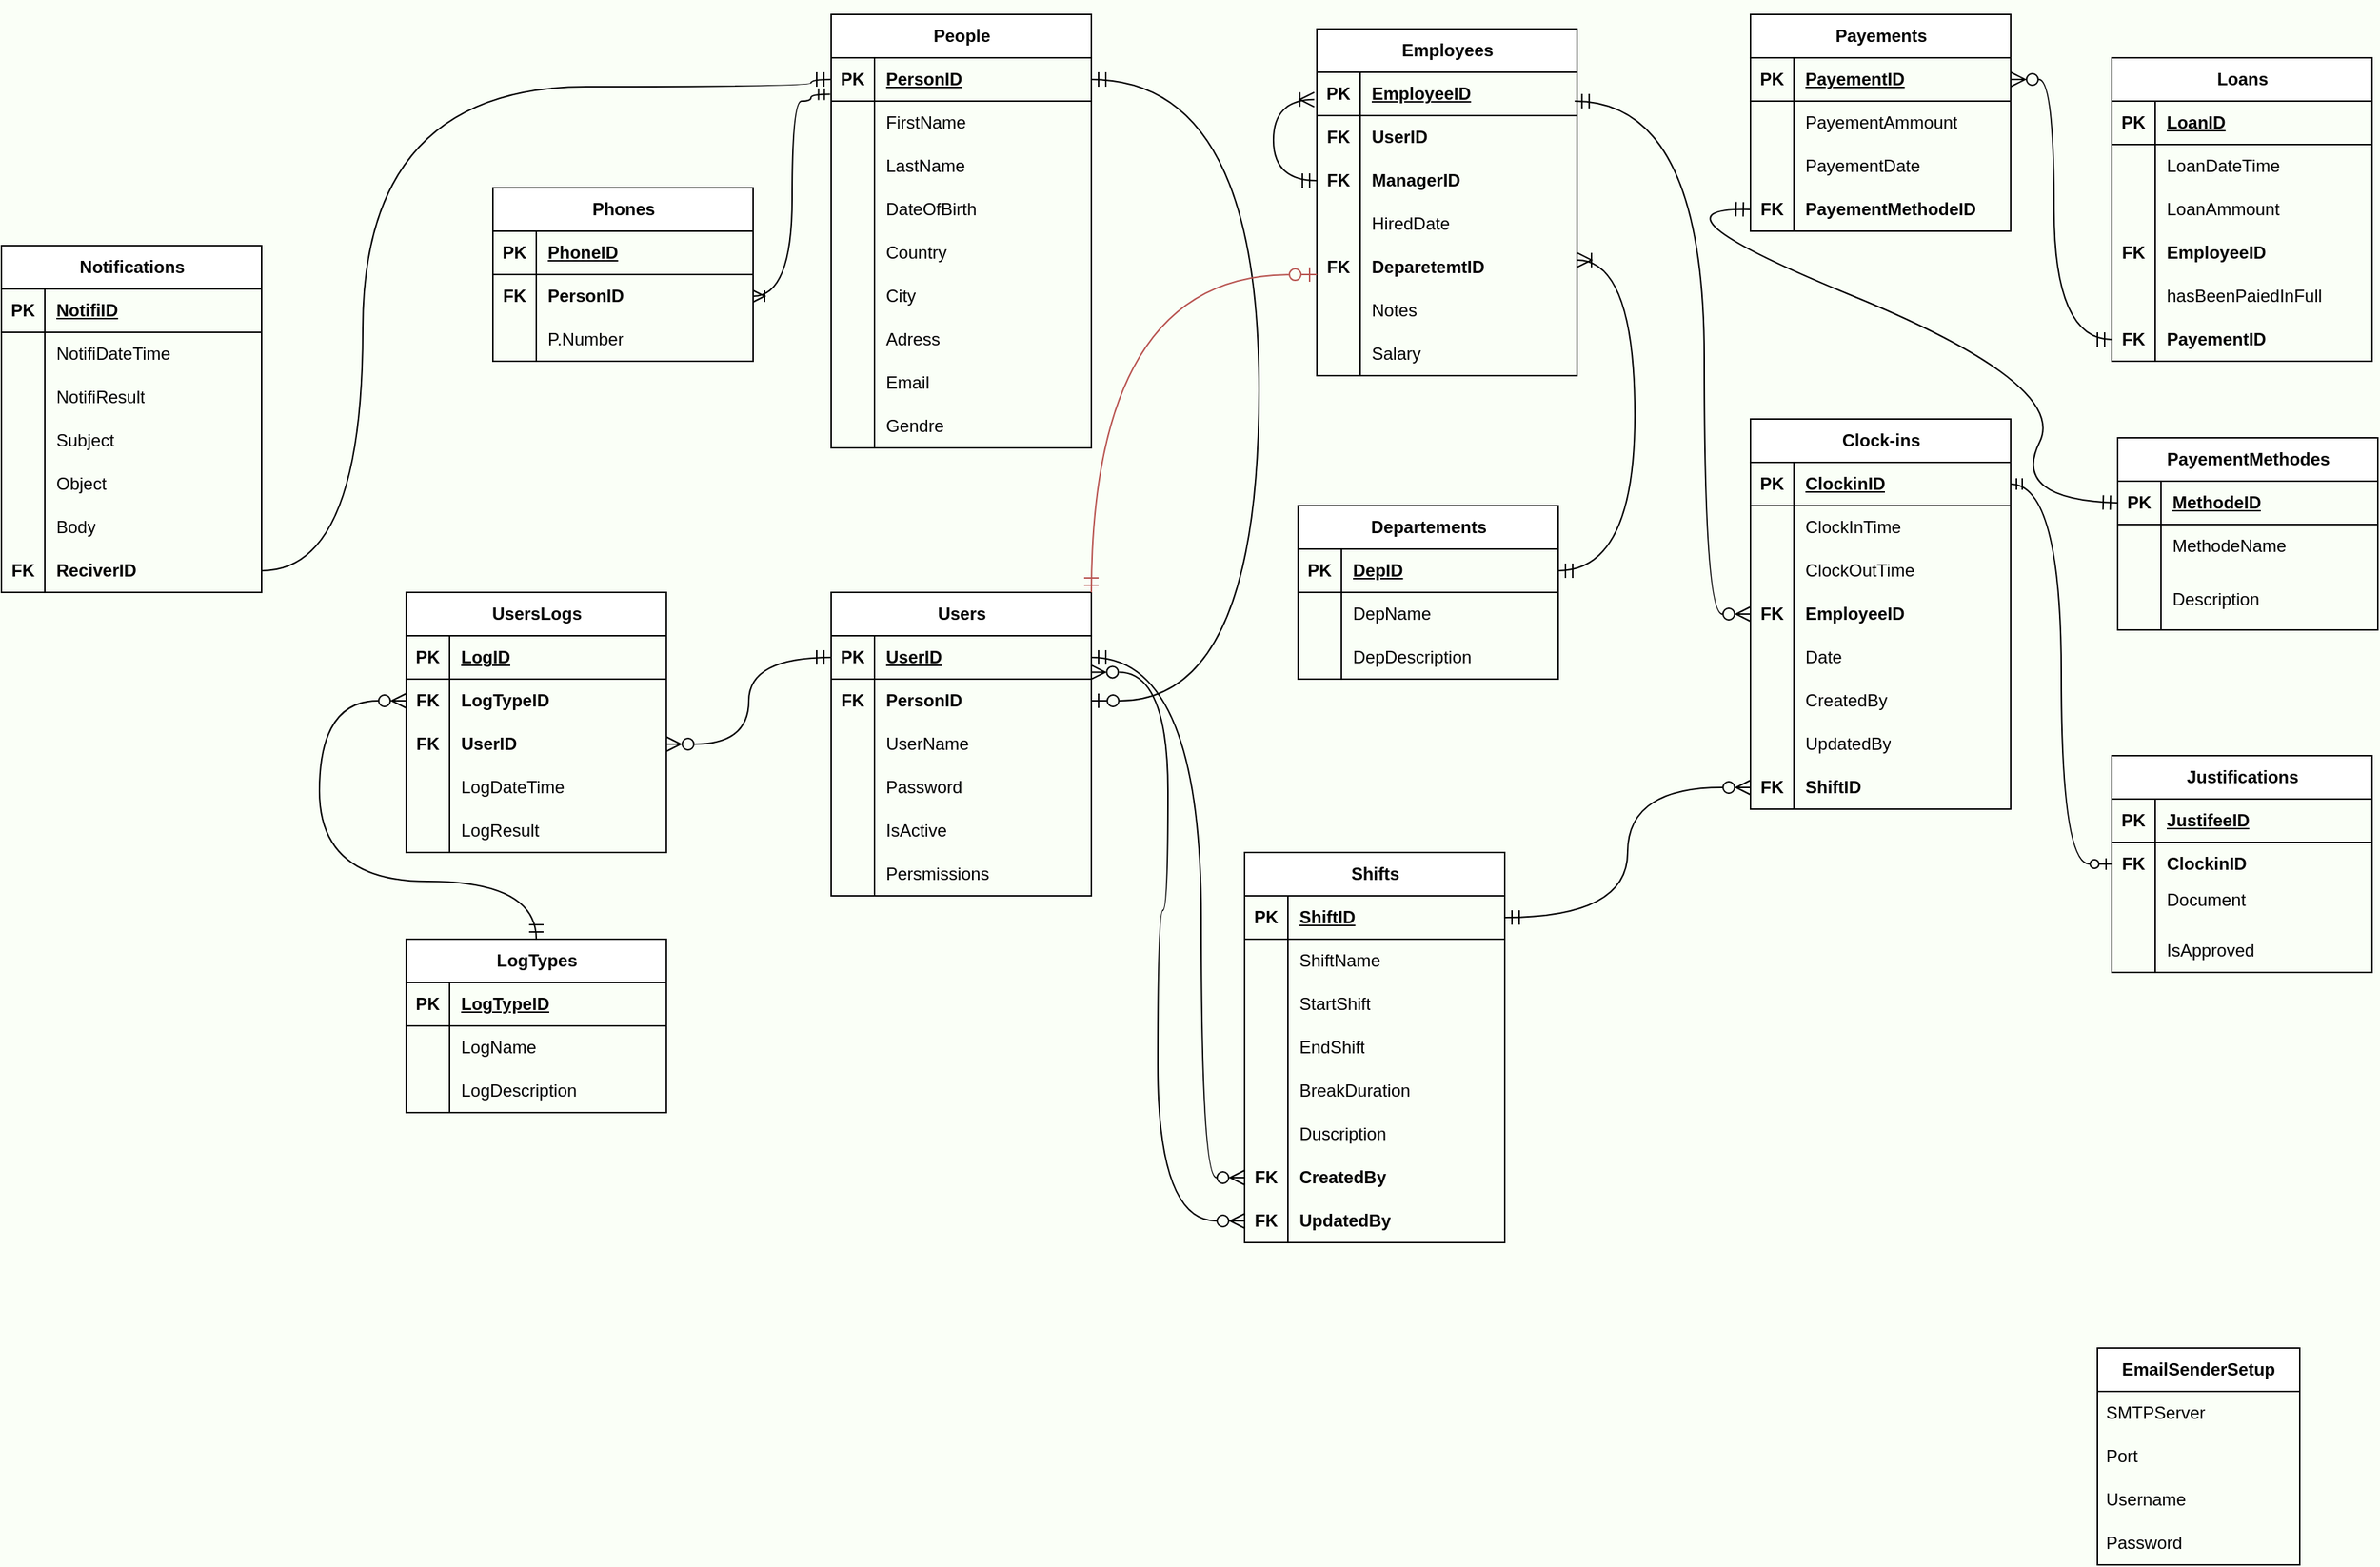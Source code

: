 <mxfile version="24.4.9" type="github">
  <diagram name="Page-1" id="WB5uqjkvex69Py97RnB_">
    <mxGraphModel dx="3500" dy="1740" grid="1" gridSize="10" guides="1" tooltips="1" connect="1" arrows="1" fold="1" page="1" pageScale="1" pageWidth="1654" pageHeight="1169" background="#FAFFF7" math="0" shadow="0">
      <root>
        <mxCell id="0" />
        <mxCell id="1" parent="0" />
        <mxCell id="aJDhtHJ7nyCmrORNguxD-1" value="People" style="shape=table;startSize=30;container=1;collapsible=1;childLayout=tableLayout;fixedRows=1;rowLines=0;fontStyle=1;align=center;resizeLast=1;html=1;" parent="1" vertex="1">
          <mxGeometry x="584" y="67" width="180" height="300" as="geometry" />
        </mxCell>
        <mxCell id="aJDhtHJ7nyCmrORNguxD-2" value="" style="shape=tableRow;horizontal=0;startSize=0;swimlaneHead=0;swimlaneBody=0;fillColor=none;collapsible=0;dropTarget=0;points=[[0,0.5],[1,0.5]];portConstraint=eastwest;top=0;left=0;right=0;bottom=1;" parent="aJDhtHJ7nyCmrORNguxD-1" vertex="1">
          <mxGeometry y="30" width="180" height="30" as="geometry" />
        </mxCell>
        <mxCell id="aJDhtHJ7nyCmrORNguxD-3" value="PK" style="shape=partialRectangle;connectable=0;fillColor=none;top=0;left=0;bottom=0;right=0;fontStyle=1;overflow=hidden;whiteSpace=wrap;html=1;" parent="aJDhtHJ7nyCmrORNguxD-2" vertex="1">
          <mxGeometry width="30" height="30" as="geometry">
            <mxRectangle width="30" height="30" as="alternateBounds" />
          </mxGeometry>
        </mxCell>
        <mxCell id="aJDhtHJ7nyCmrORNguxD-4" value="PersonID" style="shape=partialRectangle;connectable=0;fillColor=none;top=0;left=0;bottom=0;right=0;align=left;spacingLeft=6;fontStyle=5;overflow=hidden;whiteSpace=wrap;html=1;" parent="aJDhtHJ7nyCmrORNguxD-2" vertex="1">
          <mxGeometry x="30" width="150" height="30" as="geometry">
            <mxRectangle width="150" height="30" as="alternateBounds" />
          </mxGeometry>
        </mxCell>
        <mxCell id="aJDhtHJ7nyCmrORNguxD-5" value="" style="shape=tableRow;horizontal=0;startSize=0;swimlaneHead=0;swimlaneBody=0;fillColor=none;collapsible=0;dropTarget=0;points=[[0,0.5],[1,0.5]];portConstraint=eastwest;top=0;left=0;right=0;bottom=0;" parent="aJDhtHJ7nyCmrORNguxD-1" vertex="1">
          <mxGeometry y="60" width="180" height="30" as="geometry" />
        </mxCell>
        <mxCell id="aJDhtHJ7nyCmrORNguxD-6" value="" style="shape=partialRectangle;connectable=0;fillColor=none;top=0;left=0;bottom=0;right=0;editable=1;overflow=hidden;whiteSpace=wrap;html=1;" parent="aJDhtHJ7nyCmrORNguxD-5" vertex="1">
          <mxGeometry width="30" height="30" as="geometry">
            <mxRectangle width="30" height="30" as="alternateBounds" />
          </mxGeometry>
        </mxCell>
        <mxCell id="aJDhtHJ7nyCmrORNguxD-7" value="FirstName&lt;span style=&quot;white-space: pre;&quot;&gt;&#x9;&lt;/span&gt;" style="shape=partialRectangle;connectable=0;fillColor=none;top=0;left=0;bottom=0;right=0;align=left;spacingLeft=6;overflow=hidden;whiteSpace=wrap;html=1;" parent="aJDhtHJ7nyCmrORNguxD-5" vertex="1">
          <mxGeometry x="30" width="150" height="30" as="geometry">
            <mxRectangle width="150" height="30" as="alternateBounds" />
          </mxGeometry>
        </mxCell>
        <mxCell id="aJDhtHJ7nyCmrORNguxD-8" value="" style="shape=tableRow;horizontal=0;startSize=0;swimlaneHead=0;swimlaneBody=0;fillColor=none;collapsible=0;dropTarget=0;points=[[0,0.5],[1,0.5]];portConstraint=eastwest;top=0;left=0;right=0;bottom=0;" parent="aJDhtHJ7nyCmrORNguxD-1" vertex="1">
          <mxGeometry y="90" width="180" height="30" as="geometry" />
        </mxCell>
        <mxCell id="aJDhtHJ7nyCmrORNguxD-9" value="" style="shape=partialRectangle;connectable=0;fillColor=none;top=0;left=0;bottom=0;right=0;editable=1;overflow=hidden;whiteSpace=wrap;html=1;" parent="aJDhtHJ7nyCmrORNguxD-8" vertex="1">
          <mxGeometry width="30" height="30" as="geometry">
            <mxRectangle width="30" height="30" as="alternateBounds" />
          </mxGeometry>
        </mxCell>
        <mxCell id="aJDhtHJ7nyCmrORNguxD-10" value="LastName" style="shape=partialRectangle;connectable=0;fillColor=none;top=0;left=0;bottom=0;right=0;align=left;spacingLeft=6;overflow=hidden;whiteSpace=wrap;html=1;" parent="aJDhtHJ7nyCmrORNguxD-8" vertex="1">
          <mxGeometry x="30" width="150" height="30" as="geometry">
            <mxRectangle width="150" height="30" as="alternateBounds" />
          </mxGeometry>
        </mxCell>
        <mxCell id="aJDhtHJ7nyCmrORNguxD-11" value="" style="shape=tableRow;horizontal=0;startSize=0;swimlaneHead=0;swimlaneBody=0;fillColor=none;collapsible=0;dropTarget=0;points=[[0,0.5],[1,0.5]];portConstraint=eastwest;top=0;left=0;right=0;bottom=0;" parent="aJDhtHJ7nyCmrORNguxD-1" vertex="1">
          <mxGeometry y="120" width="180" height="30" as="geometry" />
        </mxCell>
        <mxCell id="aJDhtHJ7nyCmrORNguxD-12" value="" style="shape=partialRectangle;connectable=0;fillColor=none;top=0;left=0;bottom=0;right=0;editable=1;overflow=hidden;whiteSpace=wrap;html=1;" parent="aJDhtHJ7nyCmrORNguxD-11" vertex="1">
          <mxGeometry width="30" height="30" as="geometry">
            <mxRectangle width="30" height="30" as="alternateBounds" />
          </mxGeometry>
        </mxCell>
        <mxCell id="aJDhtHJ7nyCmrORNguxD-13" value="DateOfBirth" style="shape=partialRectangle;connectable=0;fillColor=none;top=0;left=0;bottom=0;right=0;align=left;spacingLeft=6;overflow=hidden;whiteSpace=wrap;html=1;" parent="aJDhtHJ7nyCmrORNguxD-11" vertex="1">
          <mxGeometry x="30" width="150" height="30" as="geometry">
            <mxRectangle width="150" height="30" as="alternateBounds" />
          </mxGeometry>
        </mxCell>
        <mxCell id="aJDhtHJ7nyCmrORNguxD-14" value="" style="shape=tableRow;horizontal=0;startSize=0;swimlaneHead=0;swimlaneBody=0;fillColor=none;collapsible=0;dropTarget=0;points=[[0,0.5],[1,0.5]];portConstraint=eastwest;top=0;left=0;right=0;bottom=0;" parent="aJDhtHJ7nyCmrORNguxD-1" vertex="1">
          <mxGeometry y="150" width="180" height="30" as="geometry" />
        </mxCell>
        <mxCell id="aJDhtHJ7nyCmrORNguxD-15" value="" style="shape=partialRectangle;connectable=0;fillColor=none;top=0;left=0;bottom=0;right=0;editable=1;overflow=hidden;whiteSpace=wrap;html=1;" parent="aJDhtHJ7nyCmrORNguxD-14" vertex="1">
          <mxGeometry width="30" height="30" as="geometry">
            <mxRectangle width="30" height="30" as="alternateBounds" />
          </mxGeometry>
        </mxCell>
        <mxCell id="aJDhtHJ7nyCmrORNguxD-16" value="Country" style="shape=partialRectangle;connectable=0;fillColor=none;top=0;left=0;bottom=0;right=0;align=left;spacingLeft=6;overflow=hidden;whiteSpace=wrap;html=1;" parent="aJDhtHJ7nyCmrORNguxD-14" vertex="1">
          <mxGeometry x="30" width="150" height="30" as="geometry">
            <mxRectangle width="150" height="30" as="alternateBounds" />
          </mxGeometry>
        </mxCell>
        <mxCell id="aJDhtHJ7nyCmrORNguxD-17" value="" style="shape=tableRow;horizontal=0;startSize=0;swimlaneHead=0;swimlaneBody=0;fillColor=none;collapsible=0;dropTarget=0;points=[[0,0.5],[1,0.5]];portConstraint=eastwest;top=0;left=0;right=0;bottom=0;" parent="aJDhtHJ7nyCmrORNguxD-1" vertex="1">
          <mxGeometry y="180" width="180" height="30" as="geometry" />
        </mxCell>
        <mxCell id="aJDhtHJ7nyCmrORNguxD-18" value="" style="shape=partialRectangle;connectable=0;fillColor=none;top=0;left=0;bottom=0;right=0;editable=1;overflow=hidden;whiteSpace=wrap;html=1;" parent="aJDhtHJ7nyCmrORNguxD-17" vertex="1">
          <mxGeometry width="30" height="30" as="geometry">
            <mxRectangle width="30" height="30" as="alternateBounds" />
          </mxGeometry>
        </mxCell>
        <mxCell id="aJDhtHJ7nyCmrORNguxD-19" value="City" style="shape=partialRectangle;connectable=0;fillColor=none;top=0;left=0;bottom=0;right=0;align=left;spacingLeft=6;overflow=hidden;whiteSpace=wrap;html=1;" parent="aJDhtHJ7nyCmrORNguxD-17" vertex="1">
          <mxGeometry x="30" width="150" height="30" as="geometry">
            <mxRectangle width="150" height="30" as="alternateBounds" />
          </mxGeometry>
        </mxCell>
        <mxCell id="aJDhtHJ7nyCmrORNguxD-20" value="" style="shape=tableRow;horizontal=0;startSize=0;swimlaneHead=0;swimlaneBody=0;fillColor=none;collapsible=0;dropTarget=0;points=[[0,0.5],[1,0.5]];portConstraint=eastwest;top=0;left=0;right=0;bottom=0;" parent="aJDhtHJ7nyCmrORNguxD-1" vertex="1">
          <mxGeometry y="210" width="180" height="30" as="geometry" />
        </mxCell>
        <mxCell id="aJDhtHJ7nyCmrORNguxD-21" value="" style="shape=partialRectangle;connectable=0;fillColor=none;top=0;left=0;bottom=0;right=0;editable=1;overflow=hidden;whiteSpace=wrap;html=1;" parent="aJDhtHJ7nyCmrORNguxD-20" vertex="1">
          <mxGeometry width="30" height="30" as="geometry">
            <mxRectangle width="30" height="30" as="alternateBounds" />
          </mxGeometry>
        </mxCell>
        <mxCell id="aJDhtHJ7nyCmrORNguxD-22" value="Adress" style="shape=partialRectangle;connectable=0;fillColor=none;top=0;left=0;bottom=0;right=0;align=left;spacingLeft=6;overflow=hidden;whiteSpace=wrap;html=1;" parent="aJDhtHJ7nyCmrORNguxD-20" vertex="1">
          <mxGeometry x="30" width="150" height="30" as="geometry">
            <mxRectangle width="150" height="30" as="alternateBounds" />
          </mxGeometry>
        </mxCell>
        <mxCell id="aJDhtHJ7nyCmrORNguxD-23" value="" style="shape=tableRow;horizontal=0;startSize=0;swimlaneHead=0;swimlaneBody=0;fillColor=none;collapsible=0;dropTarget=0;points=[[0,0.5],[1,0.5]];portConstraint=eastwest;top=0;left=0;right=0;bottom=0;" parent="aJDhtHJ7nyCmrORNguxD-1" vertex="1">
          <mxGeometry y="240" width="180" height="30" as="geometry" />
        </mxCell>
        <mxCell id="aJDhtHJ7nyCmrORNguxD-24" value="" style="shape=partialRectangle;connectable=0;fillColor=none;top=0;left=0;bottom=0;right=0;editable=1;overflow=hidden;whiteSpace=wrap;html=1;" parent="aJDhtHJ7nyCmrORNguxD-23" vertex="1">
          <mxGeometry width="30" height="30" as="geometry">
            <mxRectangle width="30" height="30" as="alternateBounds" />
          </mxGeometry>
        </mxCell>
        <mxCell id="aJDhtHJ7nyCmrORNguxD-25" value="Email" style="shape=partialRectangle;connectable=0;fillColor=none;top=0;left=0;bottom=0;right=0;align=left;spacingLeft=6;overflow=hidden;whiteSpace=wrap;html=1;" parent="aJDhtHJ7nyCmrORNguxD-23" vertex="1">
          <mxGeometry x="30" width="150" height="30" as="geometry">
            <mxRectangle width="150" height="30" as="alternateBounds" />
          </mxGeometry>
        </mxCell>
        <mxCell id="aJDhtHJ7nyCmrORNguxD-26" value="" style="shape=tableRow;horizontal=0;startSize=0;swimlaneHead=0;swimlaneBody=0;fillColor=none;collapsible=0;dropTarget=0;points=[[0,0.5],[1,0.5]];portConstraint=eastwest;top=0;left=0;right=0;bottom=0;" parent="aJDhtHJ7nyCmrORNguxD-1" vertex="1">
          <mxGeometry y="270" width="180" height="30" as="geometry" />
        </mxCell>
        <mxCell id="aJDhtHJ7nyCmrORNguxD-27" value="" style="shape=partialRectangle;connectable=0;fillColor=none;top=0;left=0;bottom=0;right=0;editable=1;overflow=hidden;whiteSpace=wrap;html=1;" parent="aJDhtHJ7nyCmrORNguxD-26" vertex="1">
          <mxGeometry width="30" height="30" as="geometry">
            <mxRectangle width="30" height="30" as="alternateBounds" />
          </mxGeometry>
        </mxCell>
        <mxCell id="aJDhtHJ7nyCmrORNguxD-28" value="Gendre" style="shape=partialRectangle;connectable=0;fillColor=none;top=0;left=0;bottom=0;right=0;align=left;spacingLeft=6;overflow=hidden;whiteSpace=wrap;html=1;" parent="aJDhtHJ7nyCmrORNguxD-26" vertex="1">
          <mxGeometry x="30" width="150" height="30" as="geometry">
            <mxRectangle width="150" height="30" as="alternateBounds" />
          </mxGeometry>
        </mxCell>
        <mxCell id="aJDhtHJ7nyCmrORNguxD-29" value="Phones" style="shape=table;startSize=30;container=1;collapsible=1;childLayout=tableLayout;fixedRows=1;rowLines=0;fontStyle=1;align=center;resizeLast=1;html=1;" parent="1" vertex="1">
          <mxGeometry x="350" y="187" width="180" height="120" as="geometry" />
        </mxCell>
        <mxCell id="aJDhtHJ7nyCmrORNguxD-30" value="" style="shape=tableRow;horizontal=0;startSize=0;swimlaneHead=0;swimlaneBody=0;fillColor=none;collapsible=0;dropTarget=0;points=[[0,0.5],[1,0.5]];portConstraint=eastwest;top=0;left=0;right=0;bottom=1;" parent="aJDhtHJ7nyCmrORNguxD-29" vertex="1">
          <mxGeometry y="30" width="180" height="30" as="geometry" />
        </mxCell>
        <mxCell id="aJDhtHJ7nyCmrORNguxD-31" value="PK" style="shape=partialRectangle;connectable=0;fillColor=none;top=0;left=0;bottom=0;right=0;fontStyle=1;overflow=hidden;whiteSpace=wrap;html=1;" parent="aJDhtHJ7nyCmrORNguxD-30" vertex="1">
          <mxGeometry width="30" height="30" as="geometry">
            <mxRectangle width="30" height="30" as="alternateBounds" />
          </mxGeometry>
        </mxCell>
        <mxCell id="aJDhtHJ7nyCmrORNguxD-32" value="PhoneID" style="shape=partialRectangle;connectable=0;fillColor=none;top=0;left=0;bottom=0;right=0;align=left;spacingLeft=6;fontStyle=5;overflow=hidden;whiteSpace=wrap;html=1;" parent="aJDhtHJ7nyCmrORNguxD-30" vertex="1">
          <mxGeometry x="30" width="150" height="30" as="geometry">
            <mxRectangle width="150" height="30" as="alternateBounds" />
          </mxGeometry>
        </mxCell>
        <mxCell id="aJDhtHJ7nyCmrORNguxD-33" value="" style="shape=tableRow;horizontal=0;startSize=0;swimlaneHead=0;swimlaneBody=0;fillColor=none;collapsible=0;dropTarget=0;points=[[0,0.5],[1,0.5]];portConstraint=eastwest;top=0;left=0;right=0;bottom=0;" parent="aJDhtHJ7nyCmrORNguxD-29" vertex="1">
          <mxGeometry y="60" width="180" height="30" as="geometry" />
        </mxCell>
        <mxCell id="aJDhtHJ7nyCmrORNguxD-34" value="FK" style="shape=partialRectangle;connectable=0;fillColor=none;top=0;left=0;bottom=0;right=0;editable=1;overflow=hidden;whiteSpace=wrap;html=1;fontStyle=1" parent="aJDhtHJ7nyCmrORNguxD-33" vertex="1">
          <mxGeometry width="30" height="30" as="geometry">
            <mxRectangle width="30" height="30" as="alternateBounds" />
          </mxGeometry>
        </mxCell>
        <mxCell id="aJDhtHJ7nyCmrORNguxD-35" value="PersonID&lt;span style=&quot;white-space: pre;&quot;&gt;&#x9;&lt;/span&gt;" style="shape=partialRectangle;connectable=0;fillColor=none;top=0;left=0;bottom=0;right=0;align=left;spacingLeft=6;overflow=hidden;whiteSpace=wrap;html=1;fontStyle=1" parent="aJDhtHJ7nyCmrORNguxD-33" vertex="1">
          <mxGeometry x="30" width="150" height="30" as="geometry">
            <mxRectangle width="150" height="30" as="alternateBounds" />
          </mxGeometry>
        </mxCell>
        <mxCell id="aJDhtHJ7nyCmrORNguxD-36" value="" style="shape=tableRow;horizontal=0;startSize=0;swimlaneHead=0;swimlaneBody=0;fillColor=none;collapsible=0;dropTarget=0;points=[[0,0.5],[1,0.5]];portConstraint=eastwest;top=0;left=0;right=0;bottom=0;" parent="aJDhtHJ7nyCmrORNguxD-29" vertex="1">
          <mxGeometry y="90" width="180" height="30" as="geometry" />
        </mxCell>
        <mxCell id="aJDhtHJ7nyCmrORNguxD-37" value="" style="shape=partialRectangle;connectable=0;fillColor=none;top=0;left=0;bottom=0;right=0;editable=1;overflow=hidden;whiteSpace=wrap;html=1;" parent="aJDhtHJ7nyCmrORNguxD-36" vertex="1">
          <mxGeometry width="30" height="30" as="geometry">
            <mxRectangle width="30" height="30" as="alternateBounds" />
          </mxGeometry>
        </mxCell>
        <mxCell id="aJDhtHJ7nyCmrORNguxD-38" value="P.Number" style="shape=partialRectangle;connectable=0;fillColor=none;top=0;left=0;bottom=0;right=0;align=left;spacingLeft=6;overflow=hidden;whiteSpace=wrap;html=1;" parent="aJDhtHJ7nyCmrORNguxD-36" vertex="1">
          <mxGeometry x="30" width="150" height="30" as="geometry">
            <mxRectangle width="150" height="30" as="alternateBounds" />
          </mxGeometry>
        </mxCell>
        <mxCell id="aJDhtHJ7nyCmrORNguxD-42" value="Users" style="shape=table;startSize=30;container=1;collapsible=1;childLayout=tableLayout;fixedRows=1;rowLines=0;fontStyle=1;align=center;resizeLast=1;html=1;" parent="1" vertex="1">
          <mxGeometry x="584" y="467" width="180" height="210" as="geometry" />
        </mxCell>
        <mxCell id="aJDhtHJ7nyCmrORNguxD-43" value="" style="shape=tableRow;horizontal=0;startSize=0;swimlaneHead=0;swimlaneBody=0;fillColor=none;collapsible=0;dropTarget=0;points=[[0,0.5],[1,0.5]];portConstraint=eastwest;top=0;left=0;right=0;bottom=1;" parent="aJDhtHJ7nyCmrORNguxD-42" vertex="1">
          <mxGeometry y="30" width="180" height="30" as="geometry" />
        </mxCell>
        <mxCell id="aJDhtHJ7nyCmrORNguxD-44" value="PK" style="shape=partialRectangle;connectable=0;fillColor=none;top=0;left=0;bottom=0;right=0;fontStyle=1;overflow=hidden;whiteSpace=wrap;html=1;" parent="aJDhtHJ7nyCmrORNguxD-43" vertex="1">
          <mxGeometry width="30" height="30" as="geometry">
            <mxRectangle width="30" height="30" as="alternateBounds" />
          </mxGeometry>
        </mxCell>
        <mxCell id="aJDhtHJ7nyCmrORNguxD-45" value="UserID" style="shape=partialRectangle;connectable=0;fillColor=none;top=0;left=0;bottom=0;right=0;align=left;spacingLeft=6;fontStyle=5;overflow=hidden;whiteSpace=wrap;html=1;" parent="aJDhtHJ7nyCmrORNguxD-43" vertex="1">
          <mxGeometry x="30" width="150" height="30" as="geometry">
            <mxRectangle width="150" height="30" as="alternateBounds" />
          </mxGeometry>
        </mxCell>
        <mxCell id="aJDhtHJ7nyCmrORNguxD-46" value="" style="shape=tableRow;horizontal=0;startSize=0;swimlaneHead=0;swimlaneBody=0;fillColor=none;collapsible=0;dropTarget=0;points=[[0,0.5],[1,0.5]];portConstraint=eastwest;top=0;left=0;right=0;bottom=0;" parent="aJDhtHJ7nyCmrORNguxD-42" vertex="1">
          <mxGeometry y="60" width="180" height="30" as="geometry" />
        </mxCell>
        <mxCell id="aJDhtHJ7nyCmrORNguxD-47" value="FK" style="shape=partialRectangle;connectable=0;fillColor=none;top=0;left=0;bottom=0;right=0;editable=1;overflow=hidden;whiteSpace=wrap;html=1;fontStyle=1" parent="aJDhtHJ7nyCmrORNguxD-46" vertex="1">
          <mxGeometry width="30" height="30" as="geometry">
            <mxRectangle width="30" height="30" as="alternateBounds" />
          </mxGeometry>
        </mxCell>
        <mxCell id="aJDhtHJ7nyCmrORNguxD-48" value="PersonID" style="shape=partialRectangle;connectable=0;fillColor=none;top=0;left=0;bottom=0;right=0;align=left;spacingLeft=6;overflow=hidden;whiteSpace=wrap;html=1;fontStyle=1" parent="aJDhtHJ7nyCmrORNguxD-46" vertex="1">
          <mxGeometry x="30" width="150" height="30" as="geometry">
            <mxRectangle width="150" height="30" as="alternateBounds" />
          </mxGeometry>
        </mxCell>
        <mxCell id="aJDhtHJ7nyCmrORNguxD-49" value="" style="shape=tableRow;horizontal=0;startSize=0;swimlaneHead=0;swimlaneBody=0;fillColor=none;collapsible=0;dropTarget=0;points=[[0,0.5],[1,0.5]];portConstraint=eastwest;top=0;left=0;right=0;bottom=0;" parent="aJDhtHJ7nyCmrORNguxD-42" vertex="1">
          <mxGeometry y="90" width="180" height="30" as="geometry" />
        </mxCell>
        <mxCell id="aJDhtHJ7nyCmrORNguxD-50" value="" style="shape=partialRectangle;connectable=0;fillColor=none;top=0;left=0;bottom=0;right=0;editable=1;overflow=hidden;whiteSpace=wrap;html=1;" parent="aJDhtHJ7nyCmrORNguxD-49" vertex="1">
          <mxGeometry width="30" height="30" as="geometry">
            <mxRectangle width="30" height="30" as="alternateBounds" />
          </mxGeometry>
        </mxCell>
        <mxCell id="aJDhtHJ7nyCmrORNguxD-51" value="UserName&lt;span style=&quot;white-space: pre;&quot;&gt;&#x9;&lt;/span&gt;" style="shape=partialRectangle;connectable=0;fillColor=none;top=0;left=0;bottom=0;right=0;align=left;spacingLeft=6;overflow=hidden;whiteSpace=wrap;html=1;" parent="aJDhtHJ7nyCmrORNguxD-49" vertex="1">
          <mxGeometry x="30" width="150" height="30" as="geometry">
            <mxRectangle width="150" height="30" as="alternateBounds" />
          </mxGeometry>
        </mxCell>
        <mxCell id="aJDhtHJ7nyCmrORNguxD-52" value="" style="shape=tableRow;horizontal=0;startSize=0;swimlaneHead=0;swimlaneBody=0;fillColor=none;collapsible=0;dropTarget=0;points=[[0,0.5],[1,0.5]];portConstraint=eastwest;top=0;left=0;right=0;bottom=0;" parent="aJDhtHJ7nyCmrORNguxD-42" vertex="1">
          <mxGeometry y="120" width="180" height="30" as="geometry" />
        </mxCell>
        <mxCell id="aJDhtHJ7nyCmrORNguxD-53" value="" style="shape=partialRectangle;connectable=0;fillColor=none;top=0;left=0;bottom=0;right=0;editable=1;overflow=hidden;whiteSpace=wrap;html=1;" parent="aJDhtHJ7nyCmrORNguxD-52" vertex="1">
          <mxGeometry width="30" height="30" as="geometry">
            <mxRectangle width="30" height="30" as="alternateBounds" />
          </mxGeometry>
        </mxCell>
        <mxCell id="aJDhtHJ7nyCmrORNguxD-54" value="Password" style="shape=partialRectangle;connectable=0;fillColor=none;top=0;left=0;bottom=0;right=0;align=left;spacingLeft=6;overflow=hidden;whiteSpace=wrap;html=1;" parent="aJDhtHJ7nyCmrORNguxD-52" vertex="1">
          <mxGeometry x="30" width="150" height="30" as="geometry">
            <mxRectangle width="150" height="30" as="alternateBounds" />
          </mxGeometry>
        </mxCell>
        <mxCell id="aJDhtHJ7nyCmrORNguxD-55" value="" style="shape=tableRow;horizontal=0;startSize=0;swimlaneHead=0;swimlaneBody=0;fillColor=none;collapsible=0;dropTarget=0;points=[[0,0.5],[1,0.5]];portConstraint=eastwest;top=0;left=0;right=0;bottom=0;" parent="aJDhtHJ7nyCmrORNguxD-42" vertex="1">
          <mxGeometry y="150" width="180" height="30" as="geometry" />
        </mxCell>
        <mxCell id="aJDhtHJ7nyCmrORNguxD-56" value="" style="shape=partialRectangle;connectable=0;fillColor=none;top=0;left=0;bottom=0;right=0;editable=1;overflow=hidden;whiteSpace=wrap;html=1;" parent="aJDhtHJ7nyCmrORNguxD-55" vertex="1">
          <mxGeometry width="30" height="30" as="geometry">
            <mxRectangle width="30" height="30" as="alternateBounds" />
          </mxGeometry>
        </mxCell>
        <mxCell id="aJDhtHJ7nyCmrORNguxD-57" value="IsActive" style="shape=partialRectangle;connectable=0;fillColor=none;top=0;left=0;bottom=0;right=0;align=left;spacingLeft=6;overflow=hidden;whiteSpace=wrap;html=1;" parent="aJDhtHJ7nyCmrORNguxD-55" vertex="1">
          <mxGeometry x="30" width="150" height="30" as="geometry">
            <mxRectangle width="150" height="30" as="alternateBounds" />
          </mxGeometry>
        </mxCell>
        <mxCell id="aJDhtHJ7nyCmrORNguxD-58" value="" style="shape=tableRow;horizontal=0;startSize=0;swimlaneHead=0;swimlaneBody=0;fillColor=none;collapsible=0;dropTarget=0;points=[[0,0.5],[1,0.5]];portConstraint=eastwest;top=0;left=0;right=0;bottom=0;" parent="aJDhtHJ7nyCmrORNguxD-42" vertex="1">
          <mxGeometry y="180" width="180" height="30" as="geometry" />
        </mxCell>
        <mxCell id="aJDhtHJ7nyCmrORNguxD-59" value="" style="shape=partialRectangle;connectable=0;fillColor=none;top=0;left=0;bottom=0;right=0;editable=1;overflow=hidden;whiteSpace=wrap;html=1;" parent="aJDhtHJ7nyCmrORNguxD-58" vertex="1">
          <mxGeometry width="30" height="30" as="geometry">
            <mxRectangle width="30" height="30" as="alternateBounds" />
          </mxGeometry>
        </mxCell>
        <mxCell id="aJDhtHJ7nyCmrORNguxD-60" value="Persmissions" style="shape=partialRectangle;connectable=0;fillColor=none;top=0;left=0;bottom=0;right=0;align=left;spacingLeft=6;overflow=hidden;whiteSpace=wrap;html=1;" parent="aJDhtHJ7nyCmrORNguxD-58" vertex="1">
          <mxGeometry x="30" width="150" height="30" as="geometry">
            <mxRectangle width="150" height="30" as="alternateBounds" />
          </mxGeometry>
        </mxCell>
        <mxCell id="aJDhtHJ7nyCmrORNguxD-61" value="UsersLogs" style="shape=table;startSize=30;container=1;collapsible=1;childLayout=tableLayout;fixedRows=1;rowLines=0;fontStyle=1;align=center;resizeLast=1;html=1;" parent="1" vertex="1">
          <mxGeometry x="290" y="467" width="180" height="180" as="geometry" />
        </mxCell>
        <mxCell id="aJDhtHJ7nyCmrORNguxD-62" value="" style="shape=tableRow;horizontal=0;startSize=0;swimlaneHead=0;swimlaneBody=0;fillColor=none;collapsible=0;dropTarget=0;points=[[0,0.5],[1,0.5]];portConstraint=eastwest;top=0;left=0;right=0;bottom=1;" parent="aJDhtHJ7nyCmrORNguxD-61" vertex="1">
          <mxGeometry y="30" width="180" height="30" as="geometry" />
        </mxCell>
        <mxCell id="aJDhtHJ7nyCmrORNguxD-63" value="PK" style="shape=partialRectangle;connectable=0;fillColor=none;top=0;left=0;bottom=0;right=0;fontStyle=1;overflow=hidden;whiteSpace=wrap;html=1;" parent="aJDhtHJ7nyCmrORNguxD-62" vertex="1">
          <mxGeometry width="30" height="30" as="geometry">
            <mxRectangle width="30" height="30" as="alternateBounds" />
          </mxGeometry>
        </mxCell>
        <mxCell id="aJDhtHJ7nyCmrORNguxD-64" value="LogID" style="shape=partialRectangle;connectable=0;fillColor=none;top=0;left=0;bottom=0;right=0;align=left;spacingLeft=6;fontStyle=5;overflow=hidden;whiteSpace=wrap;html=1;" parent="aJDhtHJ7nyCmrORNguxD-62" vertex="1">
          <mxGeometry x="30" width="150" height="30" as="geometry">
            <mxRectangle width="150" height="30" as="alternateBounds" />
          </mxGeometry>
        </mxCell>
        <mxCell id="aJDhtHJ7nyCmrORNguxD-65" value="" style="shape=tableRow;horizontal=0;startSize=0;swimlaneHead=0;swimlaneBody=0;fillColor=none;collapsible=0;dropTarget=0;points=[[0,0.5],[1,0.5]];portConstraint=eastwest;top=0;left=0;right=0;bottom=0;" parent="aJDhtHJ7nyCmrORNguxD-61" vertex="1">
          <mxGeometry y="60" width="180" height="30" as="geometry" />
        </mxCell>
        <mxCell id="aJDhtHJ7nyCmrORNguxD-66" value="FK" style="shape=partialRectangle;connectable=0;fillColor=none;top=0;left=0;bottom=0;right=0;editable=1;overflow=hidden;whiteSpace=wrap;html=1;fontStyle=1" parent="aJDhtHJ7nyCmrORNguxD-65" vertex="1">
          <mxGeometry width="30" height="30" as="geometry">
            <mxRectangle width="30" height="30" as="alternateBounds" />
          </mxGeometry>
        </mxCell>
        <mxCell id="aJDhtHJ7nyCmrORNguxD-67" value="LogTypeID" style="shape=partialRectangle;connectable=0;fillColor=none;top=0;left=0;bottom=0;right=0;align=left;spacingLeft=6;overflow=hidden;whiteSpace=wrap;html=1;fontStyle=1" parent="aJDhtHJ7nyCmrORNguxD-65" vertex="1">
          <mxGeometry x="30" width="150" height="30" as="geometry">
            <mxRectangle width="150" height="30" as="alternateBounds" />
          </mxGeometry>
        </mxCell>
        <mxCell id="aJDhtHJ7nyCmrORNguxD-68" value="" style="shape=tableRow;horizontal=0;startSize=0;swimlaneHead=0;swimlaneBody=0;fillColor=none;collapsible=0;dropTarget=0;points=[[0,0.5],[1,0.5]];portConstraint=eastwest;top=0;left=0;right=0;bottom=0;" parent="aJDhtHJ7nyCmrORNguxD-61" vertex="1">
          <mxGeometry y="90" width="180" height="30" as="geometry" />
        </mxCell>
        <mxCell id="aJDhtHJ7nyCmrORNguxD-69" value="FK" style="shape=partialRectangle;connectable=0;fillColor=none;top=0;left=0;bottom=0;right=0;editable=1;overflow=hidden;whiteSpace=wrap;html=1;fontStyle=1" parent="aJDhtHJ7nyCmrORNguxD-68" vertex="1">
          <mxGeometry width="30" height="30" as="geometry">
            <mxRectangle width="30" height="30" as="alternateBounds" />
          </mxGeometry>
        </mxCell>
        <mxCell id="aJDhtHJ7nyCmrORNguxD-70" value="UserID" style="shape=partialRectangle;connectable=0;fillColor=none;top=0;left=0;bottom=0;right=0;align=left;spacingLeft=6;overflow=hidden;whiteSpace=wrap;html=1;fontStyle=1" parent="aJDhtHJ7nyCmrORNguxD-68" vertex="1">
          <mxGeometry x="30" width="150" height="30" as="geometry">
            <mxRectangle width="150" height="30" as="alternateBounds" />
          </mxGeometry>
        </mxCell>
        <mxCell id="aJDhtHJ7nyCmrORNguxD-71" value="" style="shape=tableRow;horizontal=0;startSize=0;swimlaneHead=0;swimlaneBody=0;fillColor=none;collapsible=0;dropTarget=0;points=[[0,0.5],[1,0.5]];portConstraint=eastwest;top=0;left=0;right=0;bottom=0;" parent="aJDhtHJ7nyCmrORNguxD-61" vertex="1">
          <mxGeometry y="120" width="180" height="30" as="geometry" />
        </mxCell>
        <mxCell id="aJDhtHJ7nyCmrORNguxD-72" value="" style="shape=partialRectangle;connectable=0;fillColor=none;top=0;left=0;bottom=0;right=0;editable=1;overflow=hidden;whiteSpace=wrap;html=1;" parent="aJDhtHJ7nyCmrORNguxD-71" vertex="1">
          <mxGeometry width="30" height="30" as="geometry">
            <mxRectangle width="30" height="30" as="alternateBounds" />
          </mxGeometry>
        </mxCell>
        <mxCell id="aJDhtHJ7nyCmrORNguxD-73" value="LogDateTime" style="shape=partialRectangle;connectable=0;fillColor=none;top=0;left=0;bottom=0;right=0;align=left;spacingLeft=6;overflow=hidden;whiteSpace=wrap;html=1;" parent="aJDhtHJ7nyCmrORNguxD-71" vertex="1">
          <mxGeometry x="30" width="150" height="30" as="geometry">
            <mxRectangle width="150" height="30" as="alternateBounds" />
          </mxGeometry>
        </mxCell>
        <mxCell id="aJDhtHJ7nyCmrORNguxD-87" value="" style="shape=tableRow;horizontal=0;startSize=0;swimlaneHead=0;swimlaneBody=0;fillColor=none;collapsible=0;dropTarget=0;points=[[0,0.5],[1,0.5]];portConstraint=eastwest;top=0;left=0;right=0;bottom=0;" parent="aJDhtHJ7nyCmrORNguxD-61" vertex="1">
          <mxGeometry y="150" width="180" height="30" as="geometry" />
        </mxCell>
        <mxCell id="aJDhtHJ7nyCmrORNguxD-88" value="" style="shape=partialRectangle;connectable=0;fillColor=none;top=0;left=0;bottom=0;right=0;editable=1;overflow=hidden;whiteSpace=wrap;html=1;" parent="aJDhtHJ7nyCmrORNguxD-87" vertex="1">
          <mxGeometry width="30" height="30" as="geometry">
            <mxRectangle width="30" height="30" as="alternateBounds" />
          </mxGeometry>
        </mxCell>
        <mxCell id="aJDhtHJ7nyCmrORNguxD-89" value="LogResult" style="shape=partialRectangle;connectable=0;fillColor=none;top=0;left=0;bottom=0;right=0;align=left;spacingLeft=6;overflow=hidden;whiteSpace=wrap;html=1;" parent="aJDhtHJ7nyCmrORNguxD-87" vertex="1">
          <mxGeometry x="30" width="150" height="30" as="geometry">
            <mxRectangle width="150" height="30" as="alternateBounds" />
          </mxGeometry>
        </mxCell>
        <mxCell id="TEPOLRrGK-u4G9lu_3i1-3" style="edgeStyle=orthogonalEdgeStyle;rounded=0;orthogonalLoop=1;jettySize=auto;html=1;fontSize=12;startSize=8;endSize=8;curved=1;startArrow=ERmandOne;startFill=0;endArrow=ERzeroToMany;endFill=0;" parent="1" source="aJDhtHJ7nyCmrORNguxD-74" target="aJDhtHJ7nyCmrORNguxD-65" edge="1">
          <mxGeometry relative="1" as="geometry">
            <Array as="points">
              <mxPoint x="380" y="667" />
              <mxPoint x="230" y="667" />
              <mxPoint x="230" y="542" />
            </Array>
          </mxGeometry>
        </mxCell>
        <mxCell id="aJDhtHJ7nyCmrORNguxD-74" value="LogTypes" style="shape=table;startSize=30;container=1;collapsible=1;childLayout=tableLayout;fixedRows=1;rowLines=0;fontStyle=1;align=center;resizeLast=1;html=1;" parent="1" vertex="1">
          <mxGeometry x="290" y="707" width="180" height="120" as="geometry" />
        </mxCell>
        <mxCell id="aJDhtHJ7nyCmrORNguxD-75" value="" style="shape=tableRow;horizontal=0;startSize=0;swimlaneHead=0;swimlaneBody=0;fillColor=none;collapsible=0;dropTarget=0;points=[[0,0.5],[1,0.5]];portConstraint=eastwest;top=0;left=0;right=0;bottom=1;" parent="aJDhtHJ7nyCmrORNguxD-74" vertex="1">
          <mxGeometry y="30" width="180" height="30" as="geometry" />
        </mxCell>
        <mxCell id="aJDhtHJ7nyCmrORNguxD-76" value="PK" style="shape=partialRectangle;connectable=0;fillColor=none;top=0;left=0;bottom=0;right=0;fontStyle=1;overflow=hidden;whiteSpace=wrap;html=1;" parent="aJDhtHJ7nyCmrORNguxD-75" vertex="1">
          <mxGeometry width="30" height="30" as="geometry">
            <mxRectangle width="30" height="30" as="alternateBounds" />
          </mxGeometry>
        </mxCell>
        <mxCell id="aJDhtHJ7nyCmrORNguxD-77" value="LogTypeID" style="shape=partialRectangle;connectable=0;fillColor=none;top=0;left=0;bottom=0;right=0;align=left;spacingLeft=6;fontStyle=5;overflow=hidden;whiteSpace=wrap;html=1;" parent="aJDhtHJ7nyCmrORNguxD-75" vertex="1">
          <mxGeometry x="30" width="150" height="30" as="geometry">
            <mxRectangle width="150" height="30" as="alternateBounds" />
          </mxGeometry>
        </mxCell>
        <mxCell id="aJDhtHJ7nyCmrORNguxD-78" value="" style="shape=tableRow;horizontal=0;startSize=0;swimlaneHead=0;swimlaneBody=0;fillColor=none;collapsible=0;dropTarget=0;points=[[0,0.5],[1,0.5]];portConstraint=eastwest;top=0;left=0;right=0;bottom=0;" parent="aJDhtHJ7nyCmrORNguxD-74" vertex="1">
          <mxGeometry y="60" width="180" height="30" as="geometry" />
        </mxCell>
        <mxCell id="aJDhtHJ7nyCmrORNguxD-79" value="" style="shape=partialRectangle;connectable=0;fillColor=none;top=0;left=0;bottom=0;right=0;editable=1;overflow=hidden;whiteSpace=wrap;html=1;" parent="aJDhtHJ7nyCmrORNguxD-78" vertex="1">
          <mxGeometry width="30" height="30" as="geometry">
            <mxRectangle width="30" height="30" as="alternateBounds" />
          </mxGeometry>
        </mxCell>
        <mxCell id="aJDhtHJ7nyCmrORNguxD-80" value="LogName" style="shape=partialRectangle;connectable=0;fillColor=none;top=0;left=0;bottom=0;right=0;align=left;spacingLeft=6;overflow=hidden;whiteSpace=wrap;html=1;" parent="aJDhtHJ7nyCmrORNguxD-78" vertex="1">
          <mxGeometry x="30" width="150" height="30" as="geometry">
            <mxRectangle width="150" height="30" as="alternateBounds" />
          </mxGeometry>
        </mxCell>
        <mxCell id="aJDhtHJ7nyCmrORNguxD-81" value="" style="shape=tableRow;horizontal=0;startSize=0;swimlaneHead=0;swimlaneBody=0;fillColor=none;collapsible=0;dropTarget=0;points=[[0,0.5],[1,0.5]];portConstraint=eastwest;top=0;left=0;right=0;bottom=0;" parent="aJDhtHJ7nyCmrORNguxD-74" vertex="1">
          <mxGeometry y="90" width="180" height="30" as="geometry" />
        </mxCell>
        <mxCell id="aJDhtHJ7nyCmrORNguxD-82" value="" style="shape=partialRectangle;connectable=0;fillColor=none;top=0;left=0;bottom=0;right=0;editable=1;overflow=hidden;whiteSpace=wrap;html=1;" parent="aJDhtHJ7nyCmrORNguxD-81" vertex="1">
          <mxGeometry width="30" height="30" as="geometry">
            <mxRectangle width="30" height="30" as="alternateBounds" />
          </mxGeometry>
        </mxCell>
        <mxCell id="aJDhtHJ7nyCmrORNguxD-83" value="LogDescription" style="shape=partialRectangle;connectable=0;fillColor=none;top=0;left=0;bottom=0;right=0;align=left;spacingLeft=6;overflow=hidden;whiteSpace=wrap;html=1;" parent="aJDhtHJ7nyCmrORNguxD-81" vertex="1">
          <mxGeometry x="30" width="150" height="30" as="geometry">
            <mxRectangle width="150" height="30" as="alternateBounds" />
          </mxGeometry>
        </mxCell>
        <mxCell id="aJDhtHJ7nyCmrORNguxD-90" value="Notifications" style="shape=table;startSize=30;container=1;collapsible=1;childLayout=tableLayout;fixedRows=1;rowLines=0;fontStyle=1;align=center;resizeLast=1;html=1;" parent="1" vertex="1">
          <mxGeometry x="10" y="227" width="180" height="240" as="geometry" />
        </mxCell>
        <mxCell id="aJDhtHJ7nyCmrORNguxD-91" value="" style="shape=tableRow;horizontal=0;startSize=0;swimlaneHead=0;swimlaneBody=0;fillColor=none;collapsible=0;dropTarget=0;points=[[0,0.5],[1,0.5]];portConstraint=eastwest;top=0;left=0;right=0;bottom=1;" parent="aJDhtHJ7nyCmrORNguxD-90" vertex="1">
          <mxGeometry y="30" width="180" height="30" as="geometry" />
        </mxCell>
        <mxCell id="aJDhtHJ7nyCmrORNguxD-92" value="PK" style="shape=partialRectangle;connectable=0;fillColor=none;top=0;left=0;bottom=0;right=0;fontStyle=1;overflow=hidden;whiteSpace=wrap;html=1;" parent="aJDhtHJ7nyCmrORNguxD-91" vertex="1">
          <mxGeometry width="30" height="30" as="geometry">
            <mxRectangle width="30" height="30" as="alternateBounds" />
          </mxGeometry>
        </mxCell>
        <mxCell id="aJDhtHJ7nyCmrORNguxD-93" value="NotifiID" style="shape=partialRectangle;connectable=0;fillColor=none;top=0;left=0;bottom=0;right=0;align=left;spacingLeft=6;fontStyle=5;overflow=hidden;whiteSpace=wrap;html=1;" parent="aJDhtHJ7nyCmrORNguxD-91" vertex="1">
          <mxGeometry x="30" width="150" height="30" as="geometry">
            <mxRectangle width="150" height="30" as="alternateBounds" />
          </mxGeometry>
        </mxCell>
        <mxCell id="aJDhtHJ7nyCmrORNguxD-94" value="" style="shape=tableRow;horizontal=0;startSize=0;swimlaneHead=0;swimlaneBody=0;fillColor=none;collapsible=0;dropTarget=0;points=[[0,0.5],[1,0.5]];portConstraint=eastwest;top=0;left=0;right=0;bottom=0;" parent="aJDhtHJ7nyCmrORNguxD-90" vertex="1">
          <mxGeometry y="60" width="180" height="30" as="geometry" />
        </mxCell>
        <mxCell id="aJDhtHJ7nyCmrORNguxD-95" value="" style="shape=partialRectangle;connectable=0;fillColor=none;top=0;left=0;bottom=0;right=0;editable=1;overflow=hidden;whiteSpace=wrap;html=1;" parent="aJDhtHJ7nyCmrORNguxD-94" vertex="1">
          <mxGeometry width="30" height="30" as="geometry">
            <mxRectangle width="30" height="30" as="alternateBounds" />
          </mxGeometry>
        </mxCell>
        <mxCell id="aJDhtHJ7nyCmrORNguxD-96" value="NotifiDateTime" style="shape=partialRectangle;connectable=0;fillColor=none;top=0;left=0;bottom=0;right=0;align=left;spacingLeft=6;overflow=hidden;whiteSpace=wrap;html=1;" parent="aJDhtHJ7nyCmrORNguxD-94" vertex="1">
          <mxGeometry x="30" width="150" height="30" as="geometry">
            <mxRectangle width="150" height="30" as="alternateBounds" />
          </mxGeometry>
        </mxCell>
        <mxCell id="aJDhtHJ7nyCmrORNguxD-97" value="" style="shape=tableRow;horizontal=0;startSize=0;swimlaneHead=0;swimlaneBody=0;fillColor=none;collapsible=0;dropTarget=0;points=[[0,0.5],[1,0.5]];portConstraint=eastwest;top=0;left=0;right=0;bottom=0;" parent="aJDhtHJ7nyCmrORNguxD-90" vertex="1">
          <mxGeometry y="90" width="180" height="30" as="geometry" />
        </mxCell>
        <mxCell id="aJDhtHJ7nyCmrORNguxD-98" value="" style="shape=partialRectangle;connectable=0;fillColor=none;top=0;left=0;bottom=0;right=0;editable=1;overflow=hidden;whiteSpace=wrap;html=1;" parent="aJDhtHJ7nyCmrORNguxD-97" vertex="1">
          <mxGeometry width="30" height="30" as="geometry">
            <mxRectangle width="30" height="30" as="alternateBounds" />
          </mxGeometry>
        </mxCell>
        <mxCell id="aJDhtHJ7nyCmrORNguxD-99" value="NotifiResult" style="shape=partialRectangle;connectable=0;fillColor=none;top=0;left=0;bottom=0;right=0;align=left;spacingLeft=6;overflow=hidden;whiteSpace=wrap;html=1;" parent="aJDhtHJ7nyCmrORNguxD-97" vertex="1">
          <mxGeometry x="30" width="150" height="30" as="geometry">
            <mxRectangle width="150" height="30" as="alternateBounds" />
          </mxGeometry>
        </mxCell>
        <mxCell id="aJDhtHJ7nyCmrORNguxD-100" value="" style="shape=tableRow;horizontal=0;startSize=0;swimlaneHead=0;swimlaneBody=0;fillColor=none;collapsible=0;dropTarget=0;points=[[0,0.5],[1,0.5]];portConstraint=eastwest;top=0;left=0;right=0;bottom=0;" parent="aJDhtHJ7nyCmrORNguxD-90" vertex="1">
          <mxGeometry y="120" width="180" height="30" as="geometry" />
        </mxCell>
        <mxCell id="aJDhtHJ7nyCmrORNguxD-101" value="" style="shape=partialRectangle;connectable=0;fillColor=none;top=0;left=0;bottom=0;right=0;editable=1;overflow=hidden;whiteSpace=wrap;html=1;" parent="aJDhtHJ7nyCmrORNguxD-100" vertex="1">
          <mxGeometry width="30" height="30" as="geometry">
            <mxRectangle width="30" height="30" as="alternateBounds" />
          </mxGeometry>
        </mxCell>
        <mxCell id="aJDhtHJ7nyCmrORNguxD-102" value="Subject" style="shape=partialRectangle;connectable=0;fillColor=none;top=0;left=0;bottom=0;right=0;align=left;spacingLeft=6;overflow=hidden;whiteSpace=wrap;html=1;" parent="aJDhtHJ7nyCmrORNguxD-100" vertex="1">
          <mxGeometry x="30" width="150" height="30" as="geometry">
            <mxRectangle width="150" height="30" as="alternateBounds" />
          </mxGeometry>
        </mxCell>
        <mxCell id="aJDhtHJ7nyCmrORNguxD-103" value="" style="shape=tableRow;horizontal=0;startSize=0;swimlaneHead=0;swimlaneBody=0;fillColor=none;collapsible=0;dropTarget=0;points=[[0,0.5],[1,0.5]];portConstraint=eastwest;top=0;left=0;right=0;bottom=0;" parent="aJDhtHJ7nyCmrORNguxD-90" vertex="1">
          <mxGeometry y="150" width="180" height="30" as="geometry" />
        </mxCell>
        <mxCell id="aJDhtHJ7nyCmrORNguxD-104" value="" style="shape=partialRectangle;connectable=0;fillColor=none;top=0;left=0;bottom=0;right=0;editable=1;overflow=hidden;whiteSpace=wrap;html=1;" parent="aJDhtHJ7nyCmrORNguxD-103" vertex="1">
          <mxGeometry width="30" height="30" as="geometry">
            <mxRectangle width="30" height="30" as="alternateBounds" />
          </mxGeometry>
        </mxCell>
        <mxCell id="aJDhtHJ7nyCmrORNguxD-105" value="Object" style="shape=partialRectangle;connectable=0;fillColor=none;top=0;left=0;bottom=0;right=0;align=left;spacingLeft=6;overflow=hidden;whiteSpace=wrap;html=1;" parent="aJDhtHJ7nyCmrORNguxD-103" vertex="1">
          <mxGeometry x="30" width="150" height="30" as="geometry">
            <mxRectangle width="150" height="30" as="alternateBounds" />
          </mxGeometry>
        </mxCell>
        <mxCell id="aJDhtHJ7nyCmrORNguxD-106" value="" style="shape=tableRow;horizontal=0;startSize=0;swimlaneHead=0;swimlaneBody=0;fillColor=none;collapsible=0;dropTarget=0;points=[[0,0.5],[1,0.5]];portConstraint=eastwest;top=0;left=0;right=0;bottom=0;" parent="aJDhtHJ7nyCmrORNguxD-90" vertex="1">
          <mxGeometry y="180" width="180" height="30" as="geometry" />
        </mxCell>
        <mxCell id="aJDhtHJ7nyCmrORNguxD-107" value="" style="shape=partialRectangle;connectable=0;fillColor=none;top=0;left=0;bottom=0;right=0;editable=1;overflow=hidden;whiteSpace=wrap;html=1;fontStyle=1" parent="aJDhtHJ7nyCmrORNguxD-106" vertex="1">
          <mxGeometry width="30" height="30" as="geometry">
            <mxRectangle width="30" height="30" as="alternateBounds" />
          </mxGeometry>
        </mxCell>
        <mxCell id="aJDhtHJ7nyCmrORNguxD-108" value="&lt;span style=&quot;font-weight: normal;&quot;&gt;Body&lt;/span&gt;" style="shape=partialRectangle;connectable=0;fillColor=none;top=0;left=0;bottom=0;right=0;align=left;spacingLeft=6;overflow=hidden;whiteSpace=wrap;html=1;fontStyle=1" parent="aJDhtHJ7nyCmrORNguxD-106" vertex="1">
          <mxGeometry x="30" width="150" height="30" as="geometry">
            <mxRectangle width="150" height="30" as="alternateBounds" />
          </mxGeometry>
        </mxCell>
        <mxCell id="aJDhtHJ7nyCmrORNguxD-109" value="" style="shape=tableRow;horizontal=0;startSize=0;swimlaneHead=0;swimlaneBody=0;fillColor=none;collapsible=0;dropTarget=0;points=[[0,0.5],[1,0.5]];portConstraint=eastwest;top=0;left=0;right=0;bottom=0;" parent="aJDhtHJ7nyCmrORNguxD-90" vertex="1">
          <mxGeometry y="210" width="180" height="30" as="geometry" />
        </mxCell>
        <mxCell id="aJDhtHJ7nyCmrORNguxD-110" value="&lt;b&gt;FK&lt;/b&gt;" style="shape=partialRectangle;connectable=0;fillColor=none;top=0;left=0;bottom=0;right=0;editable=1;overflow=hidden;whiteSpace=wrap;html=1;container=1;" parent="aJDhtHJ7nyCmrORNguxD-109" vertex="1">
          <mxGeometry width="30" height="30" as="geometry">
            <mxRectangle width="30" height="30" as="alternateBounds" />
          </mxGeometry>
        </mxCell>
        <mxCell id="aJDhtHJ7nyCmrORNguxD-111" value="&lt;b&gt;ReciverID&lt;/b&gt;" style="shape=partialRectangle;connectable=0;fillColor=none;top=0;left=0;bottom=0;right=0;align=left;spacingLeft=6;overflow=hidden;whiteSpace=wrap;html=1;" parent="aJDhtHJ7nyCmrORNguxD-109" vertex="1">
          <mxGeometry x="30" width="150" height="30" as="geometry">
            <mxRectangle width="150" height="30" as="alternateBounds" />
          </mxGeometry>
        </mxCell>
        <mxCell id="aJDhtHJ7nyCmrORNguxD-131" style="edgeStyle=orthogonalEdgeStyle;rounded=0;orthogonalLoop=1;jettySize=auto;html=1;entryX=1;entryY=0.5;entryDx=0;entryDy=0;endArrow=ERoneToMany;endFill=0;startArrow=ERmandOne;startFill=0;elbow=vertical;curved=1;exitX=-0.004;exitY=0.841;exitDx=0;exitDy=0;exitPerimeter=0;" parent="1" source="aJDhtHJ7nyCmrORNguxD-2" target="aJDhtHJ7nyCmrORNguxD-33" edge="1">
          <mxGeometry relative="1" as="geometry">
            <Array as="points">
              <mxPoint x="570" y="122" />
              <mxPoint x="570" y="127" />
              <mxPoint x="557" y="127" />
              <mxPoint x="557" y="262" />
            </Array>
          </mxGeometry>
        </mxCell>
        <mxCell id="TEPOLRrGK-u4G9lu_3i1-1" style="edgeStyle=orthogonalEdgeStyle;rounded=0;orthogonalLoop=1;jettySize=auto;html=1;entryX=1;entryY=0.5;entryDx=0;entryDy=0;fontSize=12;startSize=8;endSize=8;elbow=vertical;curved=1;endArrow=ERmandOne;endFill=0;startArrow=ERzeroToOne;startFill=0;" parent="1" source="aJDhtHJ7nyCmrORNguxD-46" target="aJDhtHJ7nyCmrORNguxD-2" edge="1">
          <mxGeometry relative="1" as="geometry">
            <Array as="points">
              <mxPoint x="880" y="542" />
              <mxPoint x="880" y="112" />
            </Array>
          </mxGeometry>
        </mxCell>
        <mxCell id="TEPOLRrGK-u4G9lu_3i1-2" style="edgeStyle=orthogonalEdgeStyle;rounded=0;orthogonalLoop=1;jettySize=auto;html=1;entryX=0;entryY=0.5;entryDx=0;entryDy=0;fontSize=12;startSize=8;endSize=8;curved=1;endArrow=ERmandOne;endFill=0;startArrow=ERzeroToMany;startFill=0;" parent="1" source="aJDhtHJ7nyCmrORNguxD-68" target="aJDhtHJ7nyCmrORNguxD-43" edge="1">
          <mxGeometry relative="1" as="geometry" />
        </mxCell>
        <mxCell id="TEPOLRrGK-u4G9lu_3i1-4" style="edgeStyle=orthogonalEdgeStyle;rounded=0;orthogonalLoop=1;jettySize=auto;html=1;entryX=0;entryY=0.5;entryDx=0;entryDy=0;fontSize=12;startSize=8;endSize=8;curved=1;endArrow=ERmandOne;endFill=0;" parent="1" source="aJDhtHJ7nyCmrORNguxD-109" target="aJDhtHJ7nyCmrORNguxD-2" edge="1">
          <mxGeometry relative="1" as="geometry">
            <Array as="points">
              <mxPoint x="260" y="452" />
              <mxPoint x="260" y="117" />
              <mxPoint x="570" y="117" />
              <mxPoint x="570" y="112" />
            </Array>
          </mxGeometry>
        </mxCell>
        <mxCell id="TEPOLRrGK-u4G9lu_3i1-5" value="&lt;span style=&quot;font-weight: 700; text-wrap-mode: nowrap;&quot;&gt;EmailSenderSetup&lt;/span&gt;" style="swimlane;fontStyle=0;childLayout=stackLayout;horizontal=1;startSize=30;horizontalStack=0;resizeParent=1;resizeParentMax=0;resizeLast=0;collapsible=1;marginBottom=0;whiteSpace=wrap;html=1;" parent="1" vertex="1">
          <mxGeometry x="1460" y="990" width="140" height="150" as="geometry" />
        </mxCell>
        <mxCell id="TEPOLRrGK-u4G9lu_3i1-6" value="SMTPServer" style="text;strokeColor=none;fillColor=none;align=left;verticalAlign=middle;spacingLeft=4;spacingRight=4;overflow=hidden;points=[[0,0.5],[1,0.5]];portConstraint=eastwest;rotatable=0;whiteSpace=wrap;html=1;" parent="TEPOLRrGK-u4G9lu_3i1-5" vertex="1">
          <mxGeometry y="30" width="140" height="30" as="geometry" />
        </mxCell>
        <mxCell id="TEPOLRrGK-u4G9lu_3i1-7" value="Port" style="text;strokeColor=none;fillColor=none;align=left;verticalAlign=middle;spacingLeft=4;spacingRight=4;overflow=hidden;points=[[0,0.5],[1,0.5]];portConstraint=eastwest;rotatable=0;whiteSpace=wrap;html=1;" parent="TEPOLRrGK-u4G9lu_3i1-5" vertex="1">
          <mxGeometry y="60" width="140" height="30" as="geometry" />
        </mxCell>
        <mxCell id="TEPOLRrGK-u4G9lu_3i1-8" value="&lt;span style=&quot;font-weight: normal;&quot;&gt;Username&lt;/span&gt;" style="text;strokeColor=none;fillColor=none;align=left;verticalAlign=middle;spacingLeft=4;spacingRight=4;overflow=hidden;points=[[0,0.5],[1,0.5]];portConstraint=eastwest;rotatable=0;whiteSpace=wrap;html=1;fontStyle=1;container=1;" parent="TEPOLRrGK-u4G9lu_3i1-5" vertex="1">
          <mxGeometry y="90" width="140" height="30" as="geometry" />
        </mxCell>
        <mxCell id="TEPOLRrGK-u4G9lu_3i1-9" value="&lt;span style=&quot;font-weight: normal;&quot;&gt;Password&lt;/span&gt;" style="text;strokeColor=none;fillColor=none;align=left;verticalAlign=middle;spacingLeft=4;spacingRight=4;overflow=hidden;points=[[0,0.5],[1,0.5]];portConstraint=eastwest;rotatable=0;whiteSpace=wrap;html=1;fontStyle=1" parent="TEPOLRrGK-u4G9lu_3i1-5" vertex="1">
          <mxGeometry y="120" width="140" height="30" as="geometry" />
        </mxCell>
        <mxCell id="TEPOLRrGK-u4G9lu_3i1-73" style="edgeStyle=orthogonalEdgeStyle;curved=1;rounded=0;orthogonalLoop=1;jettySize=auto;html=1;entryX=1;entryY=0.5;entryDx=0;entryDy=0;fontSize=12;startSize=8;endSize=8;exitX=0;exitY=0.5;exitDx=0;exitDy=0;endArrow=ERmandOne;endFill=0;startArrow=ERzeroToMany;startFill=0;" parent="1" edge="1" source="TEPOLRrGK-u4G9lu_3i1-20">
          <mxGeometry relative="1" as="geometry">
            <Array as="points">
              <mxPoint x="1188" y="482" />
              <mxPoint x="1188" y="127" />
            </Array>
            <mxPoint x="1220" y="481.45" as="sourcePoint" />
            <mxPoint x="1098.38" y="127" as="targetPoint" />
          </mxGeometry>
        </mxCell>
        <mxCell id="TEPOLRrGK-u4G9lu_3i1-10" value="Clock-ins" style="shape=table;startSize=30;container=1;collapsible=1;childLayout=tableLayout;fixedRows=1;rowLines=0;fontStyle=1;align=center;resizeLast=1;html=1;" parent="1" vertex="1">
          <mxGeometry x="1220" y="347" width="180" height="270" as="geometry" />
        </mxCell>
        <mxCell id="TEPOLRrGK-u4G9lu_3i1-11" value="" style="shape=tableRow;horizontal=0;startSize=0;swimlaneHead=0;swimlaneBody=0;fillColor=none;collapsible=0;dropTarget=0;points=[[0,0.5],[1,0.5]];portConstraint=eastwest;top=0;left=0;right=0;bottom=1;" parent="TEPOLRrGK-u4G9lu_3i1-10" vertex="1">
          <mxGeometry y="30" width="180" height="30" as="geometry" />
        </mxCell>
        <mxCell id="TEPOLRrGK-u4G9lu_3i1-12" value="PK" style="shape=partialRectangle;connectable=0;fillColor=none;top=0;left=0;bottom=0;right=0;fontStyle=1;overflow=hidden;whiteSpace=wrap;html=1;" parent="TEPOLRrGK-u4G9lu_3i1-11" vertex="1">
          <mxGeometry width="30" height="30" as="geometry">
            <mxRectangle width="30" height="30" as="alternateBounds" />
          </mxGeometry>
        </mxCell>
        <mxCell id="TEPOLRrGK-u4G9lu_3i1-13" value="ClockinID" style="shape=partialRectangle;connectable=0;fillColor=none;top=0;left=0;bottom=0;right=0;align=left;spacingLeft=6;fontStyle=5;overflow=hidden;whiteSpace=wrap;html=1;" parent="TEPOLRrGK-u4G9lu_3i1-11" vertex="1">
          <mxGeometry x="30" width="150" height="30" as="geometry">
            <mxRectangle width="150" height="30" as="alternateBounds" />
          </mxGeometry>
        </mxCell>
        <mxCell id="TEPOLRrGK-u4G9lu_3i1-14" value="" style="shape=tableRow;horizontal=0;startSize=0;swimlaneHead=0;swimlaneBody=0;fillColor=none;collapsible=0;dropTarget=0;points=[[0,0.5],[1,0.5]];portConstraint=eastwest;top=0;left=0;right=0;bottom=0;" parent="TEPOLRrGK-u4G9lu_3i1-10" vertex="1">
          <mxGeometry y="60" width="180" height="30" as="geometry" />
        </mxCell>
        <mxCell id="TEPOLRrGK-u4G9lu_3i1-15" value="" style="shape=partialRectangle;connectable=0;fillColor=none;top=0;left=0;bottom=0;right=0;editable=1;overflow=hidden;whiteSpace=wrap;html=1;" parent="TEPOLRrGK-u4G9lu_3i1-14" vertex="1">
          <mxGeometry width="30" height="30" as="geometry">
            <mxRectangle width="30" height="30" as="alternateBounds" />
          </mxGeometry>
        </mxCell>
        <mxCell id="TEPOLRrGK-u4G9lu_3i1-16" value="ClockInTime" style="shape=partialRectangle;connectable=0;fillColor=none;top=0;left=0;bottom=0;right=0;align=left;spacingLeft=6;overflow=hidden;whiteSpace=wrap;html=1;" parent="TEPOLRrGK-u4G9lu_3i1-14" vertex="1">
          <mxGeometry x="30" width="150" height="30" as="geometry">
            <mxRectangle width="150" height="30" as="alternateBounds" />
          </mxGeometry>
        </mxCell>
        <mxCell id="TEPOLRrGK-u4G9lu_3i1-17" value="" style="shape=tableRow;horizontal=0;startSize=0;swimlaneHead=0;swimlaneBody=0;fillColor=none;collapsible=0;dropTarget=0;points=[[0,0.5],[1,0.5]];portConstraint=eastwest;top=0;left=0;right=0;bottom=0;" parent="TEPOLRrGK-u4G9lu_3i1-10" vertex="1">
          <mxGeometry y="90" width="180" height="30" as="geometry" />
        </mxCell>
        <mxCell id="TEPOLRrGK-u4G9lu_3i1-18" value="" style="shape=partialRectangle;connectable=0;fillColor=none;top=0;left=0;bottom=0;right=0;editable=1;overflow=hidden;whiteSpace=wrap;html=1;" parent="TEPOLRrGK-u4G9lu_3i1-17" vertex="1">
          <mxGeometry width="30" height="30" as="geometry">
            <mxRectangle width="30" height="30" as="alternateBounds" />
          </mxGeometry>
        </mxCell>
        <mxCell id="TEPOLRrGK-u4G9lu_3i1-19" value="ClockOutTime" style="shape=partialRectangle;connectable=0;fillColor=none;top=0;left=0;bottom=0;right=0;align=left;spacingLeft=6;overflow=hidden;whiteSpace=wrap;html=1;" parent="TEPOLRrGK-u4G9lu_3i1-17" vertex="1">
          <mxGeometry x="30" width="150" height="30" as="geometry">
            <mxRectangle width="150" height="30" as="alternateBounds" />
          </mxGeometry>
        </mxCell>
        <mxCell id="TEPOLRrGK-u4G9lu_3i1-20" value="" style="shape=tableRow;horizontal=0;startSize=0;swimlaneHead=0;swimlaneBody=0;fillColor=none;collapsible=0;dropTarget=0;points=[[0,0.5],[1,0.5]];portConstraint=eastwest;top=0;left=0;right=0;bottom=0;" parent="TEPOLRrGK-u4G9lu_3i1-10" vertex="1">
          <mxGeometry y="120" width="180" height="30" as="geometry" />
        </mxCell>
        <mxCell id="TEPOLRrGK-u4G9lu_3i1-21" value="FK" style="shape=partialRectangle;connectable=0;fillColor=none;top=0;left=0;bottom=0;right=0;editable=1;overflow=hidden;whiteSpace=wrap;html=1;fontStyle=1" parent="TEPOLRrGK-u4G9lu_3i1-20" vertex="1">
          <mxGeometry width="30" height="30" as="geometry">
            <mxRectangle width="30" height="30" as="alternateBounds" />
          </mxGeometry>
        </mxCell>
        <mxCell id="TEPOLRrGK-u4G9lu_3i1-22" value="EmployeeID" style="shape=partialRectangle;connectable=0;fillColor=none;top=0;left=0;bottom=0;right=0;align=left;spacingLeft=6;overflow=hidden;whiteSpace=wrap;html=1;fontStyle=1" parent="TEPOLRrGK-u4G9lu_3i1-20" vertex="1">
          <mxGeometry x="30" width="150" height="30" as="geometry">
            <mxRectangle width="150" height="30" as="alternateBounds" />
          </mxGeometry>
        </mxCell>
        <mxCell id="TEPOLRrGK-u4G9lu_3i1-36" value="" style="shape=tableRow;horizontal=0;startSize=0;swimlaneHead=0;swimlaneBody=0;fillColor=none;collapsible=0;dropTarget=0;points=[[0,0.5],[1,0.5]];portConstraint=eastwest;top=0;left=0;right=0;bottom=0;" parent="TEPOLRrGK-u4G9lu_3i1-10" vertex="1">
          <mxGeometry y="150" width="180" height="30" as="geometry" />
        </mxCell>
        <mxCell id="TEPOLRrGK-u4G9lu_3i1-37" value="" style="shape=partialRectangle;connectable=0;fillColor=none;top=0;left=0;bottom=0;right=0;editable=1;overflow=hidden;whiteSpace=wrap;html=1;fontStyle=0" parent="TEPOLRrGK-u4G9lu_3i1-36" vertex="1">
          <mxGeometry width="30" height="30" as="geometry">
            <mxRectangle width="30" height="30" as="alternateBounds" />
          </mxGeometry>
        </mxCell>
        <mxCell id="TEPOLRrGK-u4G9lu_3i1-38" value="Date" style="shape=partialRectangle;connectable=0;fillColor=none;top=0;left=0;bottom=0;right=0;align=left;spacingLeft=6;overflow=hidden;whiteSpace=wrap;html=1;fontStyle=0" parent="TEPOLRrGK-u4G9lu_3i1-36" vertex="1">
          <mxGeometry x="30" width="150" height="30" as="geometry">
            <mxRectangle width="150" height="30" as="alternateBounds" />
          </mxGeometry>
        </mxCell>
        <mxCell id="TEPOLRrGK-u4G9lu_3i1-39" value="" style="shape=tableRow;horizontal=0;startSize=0;swimlaneHead=0;swimlaneBody=0;fillColor=none;collapsible=0;dropTarget=0;points=[[0,0.5],[1,0.5]];portConstraint=eastwest;top=0;left=0;right=0;bottom=0;" parent="TEPOLRrGK-u4G9lu_3i1-10" vertex="1">
          <mxGeometry y="180" width="180" height="30" as="geometry" />
        </mxCell>
        <mxCell id="TEPOLRrGK-u4G9lu_3i1-40" value="" style="shape=partialRectangle;connectable=0;fillColor=none;top=0;left=0;bottom=0;right=0;editable=1;overflow=hidden;whiteSpace=wrap;html=1;fontStyle=0" parent="TEPOLRrGK-u4G9lu_3i1-39" vertex="1">
          <mxGeometry width="30" height="30" as="geometry">
            <mxRectangle width="30" height="30" as="alternateBounds" />
          </mxGeometry>
        </mxCell>
        <mxCell id="TEPOLRrGK-u4G9lu_3i1-41" value="CreatedBy" style="shape=partialRectangle;connectable=0;fillColor=none;top=0;left=0;bottom=0;right=0;align=left;spacingLeft=6;overflow=hidden;whiteSpace=wrap;html=1;fontStyle=0" parent="TEPOLRrGK-u4G9lu_3i1-39" vertex="1">
          <mxGeometry x="30" width="150" height="30" as="geometry">
            <mxRectangle width="150" height="30" as="alternateBounds" />
          </mxGeometry>
        </mxCell>
        <mxCell id="TEPOLRrGK-u4G9lu_3i1-42" value="" style="shape=tableRow;horizontal=0;startSize=0;swimlaneHead=0;swimlaneBody=0;fillColor=none;collapsible=0;dropTarget=0;points=[[0,0.5],[1,0.5]];portConstraint=eastwest;top=0;left=0;right=0;bottom=0;" parent="TEPOLRrGK-u4G9lu_3i1-10" vertex="1">
          <mxGeometry y="210" width="180" height="30" as="geometry" />
        </mxCell>
        <mxCell id="TEPOLRrGK-u4G9lu_3i1-43" value="" style="shape=partialRectangle;connectable=0;fillColor=none;top=0;left=0;bottom=0;right=0;editable=1;overflow=hidden;whiteSpace=wrap;html=1;fontStyle=0" parent="TEPOLRrGK-u4G9lu_3i1-42" vertex="1">
          <mxGeometry width="30" height="30" as="geometry">
            <mxRectangle width="30" height="30" as="alternateBounds" />
          </mxGeometry>
        </mxCell>
        <mxCell id="TEPOLRrGK-u4G9lu_3i1-44" value="UpdatedBy" style="shape=partialRectangle;connectable=0;fillColor=none;top=0;left=0;bottom=0;right=0;align=left;spacingLeft=6;overflow=hidden;whiteSpace=wrap;html=1;fontStyle=0" parent="TEPOLRrGK-u4G9lu_3i1-42" vertex="1">
          <mxGeometry x="30" width="150" height="30" as="geometry">
            <mxRectangle width="150" height="30" as="alternateBounds" />
          </mxGeometry>
        </mxCell>
        <mxCell id="TEPOLRrGK-u4G9lu_3i1-45" value="" style="shape=tableRow;horizontal=0;startSize=0;swimlaneHead=0;swimlaneBody=0;fillColor=none;collapsible=0;dropTarget=0;points=[[0,0.5],[1,0.5]];portConstraint=eastwest;top=0;left=0;right=0;bottom=0;" parent="TEPOLRrGK-u4G9lu_3i1-10" vertex="1">
          <mxGeometry y="240" width="180" height="30" as="geometry" />
        </mxCell>
        <mxCell id="TEPOLRrGK-u4G9lu_3i1-46" value="FK" style="shape=partialRectangle;connectable=0;fillColor=none;top=0;left=0;bottom=0;right=0;editable=1;overflow=hidden;whiteSpace=wrap;html=1;fontStyle=1" parent="TEPOLRrGK-u4G9lu_3i1-45" vertex="1">
          <mxGeometry width="30" height="30" as="geometry">
            <mxRectangle width="30" height="30" as="alternateBounds" />
          </mxGeometry>
        </mxCell>
        <mxCell id="TEPOLRrGK-u4G9lu_3i1-47" value="ShiftID" style="shape=partialRectangle;connectable=0;fillColor=none;top=0;left=0;bottom=0;right=0;align=left;spacingLeft=6;overflow=hidden;whiteSpace=wrap;html=1;fontStyle=1" parent="TEPOLRrGK-u4G9lu_3i1-45" vertex="1">
          <mxGeometry x="30" width="150" height="30" as="geometry">
            <mxRectangle width="150" height="30" as="alternateBounds" />
          </mxGeometry>
        </mxCell>
        <mxCell id="TEPOLRrGK-u4G9lu_3i1-23" value="Employees" style="shape=table;startSize=30;container=1;collapsible=1;childLayout=tableLayout;fixedRows=1;rowLines=0;fontStyle=1;align=center;resizeLast=1;html=1;" parent="1" vertex="1">
          <mxGeometry x="920" y="77" width="180" height="240" as="geometry" />
        </mxCell>
        <mxCell id="TEPOLRrGK-u4G9lu_3i1-24" value="" style="shape=tableRow;horizontal=0;startSize=0;swimlaneHead=0;swimlaneBody=0;fillColor=none;collapsible=0;dropTarget=0;points=[[0,0.5],[1,0.5]];portConstraint=eastwest;top=0;left=0;right=0;bottom=1;" parent="TEPOLRrGK-u4G9lu_3i1-23" vertex="1">
          <mxGeometry y="30" width="180" height="30" as="geometry" />
        </mxCell>
        <mxCell id="TEPOLRrGK-u4G9lu_3i1-25" value="PK" style="shape=partialRectangle;connectable=0;fillColor=none;top=0;left=0;bottom=0;right=0;fontStyle=1;overflow=hidden;whiteSpace=wrap;html=1;" parent="TEPOLRrGK-u4G9lu_3i1-24" vertex="1">
          <mxGeometry width="30" height="30" as="geometry">
            <mxRectangle width="30" height="30" as="alternateBounds" />
          </mxGeometry>
        </mxCell>
        <mxCell id="TEPOLRrGK-u4G9lu_3i1-26" value="EmployeeID" style="shape=partialRectangle;connectable=0;fillColor=none;top=0;left=0;bottom=0;right=0;align=left;spacingLeft=6;fontStyle=5;overflow=hidden;whiteSpace=wrap;html=1;" parent="TEPOLRrGK-u4G9lu_3i1-24" vertex="1">
          <mxGeometry x="30" width="150" height="30" as="geometry">
            <mxRectangle width="150" height="30" as="alternateBounds" />
          </mxGeometry>
        </mxCell>
        <mxCell id="TEPOLRrGK-u4G9lu_3i1-27" value="" style="shape=tableRow;horizontal=0;startSize=0;swimlaneHead=0;swimlaneBody=0;fillColor=none;collapsible=0;dropTarget=0;points=[[0,0.5],[1,0.5]];portConstraint=eastwest;top=0;left=0;right=0;bottom=0;" parent="TEPOLRrGK-u4G9lu_3i1-23" vertex="1">
          <mxGeometry y="60" width="180" height="30" as="geometry" />
        </mxCell>
        <mxCell id="TEPOLRrGK-u4G9lu_3i1-28" value="FK" style="shape=partialRectangle;connectable=0;fillColor=none;top=0;left=0;bottom=0;right=0;editable=1;overflow=hidden;whiteSpace=wrap;html=1;fontStyle=1" parent="TEPOLRrGK-u4G9lu_3i1-27" vertex="1">
          <mxGeometry width="30" height="30" as="geometry">
            <mxRectangle width="30" height="30" as="alternateBounds" />
          </mxGeometry>
        </mxCell>
        <mxCell id="TEPOLRrGK-u4G9lu_3i1-29" value="UserID" style="shape=partialRectangle;connectable=0;fillColor=none;top=0;left=0;bottom=0;right=0;align=left;spacingLeft=6;overflow=hidden;whiteSpace=wrap;html=1;fontStyle=1" parent="TEPOLRrGK-u4G9lu_3i1-27" vertex="1">
          <mxGeometry x="30" width="150" height="30" as="geometry">
            <mxRectangle width="150" height="30" as="alternateBounds" />
          </mxGeometry>
        </mxCell>
        <mxCell id="TEPOLRrGK-u4G9lu_3i1-30" value="" style="shape=tableRow;horizontal=0;startSize=0;swimlaneHead=0;swimlaneBody=0;fillColor=none;collapsible=0;dropTarget=0;points=[[0,0.5],[1,0.5]];portConstraint=eastwest;top=0;left=0;right=0;bottom=0;" parent="TEPOLRrGK-u4G9lu_3i1-23" vertex="1">
          <mxGeometry y="90" width="180" height="30" as="geometry" />
        </mxCell>
        <mxCell id="TEPOLRrGK-u4G9lu_3i1-31" value="FK" style="shape=partialRectangle;connectable=0;fillColor=none;top=0;left=0;bottom=0;right=0;editable=1;overflow=hidden;whiteSpace=wrap;html=1;fontStyle=1" parent="TEPOLRrGK-u4G9lu_3i1-30" vertex="1">
          <mxGeometry width="30" height="30" as="geometry">
            <mxRectangle width="30" height="30" as="alternateBounds" />
          </mxGeometry>
        </mxCell>
        <mxCell id="TEPOLRrGK-u4G9lu_3i1-32" value="&lt;b&gt;ManagerID&lt;/b&gt;" style="shape=partialRectangle;connectable=0;fillColor=none;top=0;left=0;bottom=0;right=0;align=left;spacingLeft=6;overflow=hidden;whiteSpace=wrap;html=1;" parent="TEPOLRrGK-u4G9lu_3i1-30" vertex="1">
          <mxGeometry x="30" width="150" height="30" as="geometry">
            <mxRectangle width="150" height="30" as="alternateBounds" />
          </mxGeometry>
        </mxCell>
        <mxCell id="TEPOLRrGK-u4G9lu_3i1-33" value="" style="shape=tableRow;horizontal=0;startSize=0;swimlaneHead=0;swimlaneBody=0;fillColor=none;collapsible=0;dropTarget=0;points=[[0,0.5],[1,0.5]];portConstraint=eastwest;top=0;left=0;right=0;bottom=0;" parent="TEPOLRrGK-u4G9lu_3i1-23" vertex="1">
          <mxGeometry y="120" width="180" height="30" as="geometry" />
        </mxCell>
        <mxCell id="TEPOLRrGK-u4G9lu_3i1-34" value="" style="shape=partialRectangle;connectable=0;fillColor=none;top=0;left=0;bottom=0;right=0;editable=1;overflow=hidden;whiteSpace=wrap;html=1;" parent="TEPOLRrGK-u4G9lu_3i1-33" vertex="1">
          <mxGeometry width="30" height="30" as="geometry">
            <mxRectangle width="30" height="30" as="alternateBounds" />
          </mxGeometry>
        </mxCell>
        <mxCell id="TEPOLRrGK-u4G9lu_3i1-35" value="HiredDate" style="shape=partialRectangle;connectable=0;fillColor=none;top=0;left=0;bottom=0;right=0;align=left;spacingLeft=6;overflow=hidden;whiteSpace=wrap;html=1;" parent="TEPOLRrGK-u4G9lu_3i1-33" vertex="1">
          <mxGeometry x="30" width="150" height="30" as="geometry">
            <mxRectangle width="150" height="30" as="alternateBounds" />
          </mxGeometry>
        </mxCell>
        <mxCell id="TEPOLRrGK-u4G9lu_3i1-77" value="" style="shape=tableRow;horizontal=0;startSize=0;swimlaneHead=0;swimlaneBody=0;fillColor=none;collapsible=0;dropTarget=0;points=[[0,0.5],[1,0.5]];portConstraint=eastwest;top=0;left=0;right=0;bottom=0;" parent="TEPOLRrGK-u4G9lu_3i1-23" vertex="1">
          <mxGeometry y="150" width="180" height="30" as="geometry" />
        </mxCell>
        <mxCell id="TEPOLRrGK-u4G9lu_3i1-78" value="FK" style="shape=partialRectangle;connectable=0;fillColor=none;top=0;left=0;bottom=0;right=0;editable=1;overflow=hidden;whiteSpace=wrap;html=1;fontStyle=1" parent="TEPOLRrGK-u4G9lu_3i1-77" vertex="1">
          <mxGeometry width="30" height="30" as="geometry">
            <mxRectangle width="30" height="30" as="alternateBounds" />
          </mxGeometry>
        </mxCell>
        <mxCell id="TEPOLRrGK-u4G9lu_3i1-79" value="DeparetemtID" style="shape=partialRectangle;connectable=0;fillColor=none;top=0;left=0;bottom=0;right=0;align=left;spacingLeft=6;overflow=hidden;whiteSpace=wrap;html=1;fontStyle=1" parent="TEPOLRrGK-u4G9lu_3i1-77" vertex="1">
          <mxGeometry x="30" width="150" height="30" as="geometry">
            <mxRectangle width="150" height="30" as="alternateBounds" />
          </mxGeometry>
        </mxCell>
        <mxCell id="TEPOLRrGK-u4G9lu_3i1-93" style="edgeStyle=orthogonalEdgeStyle;curved=1;rounded=0;orthogonalLoop=1;jettySize=auto;html=1;entryX=-0.01;entryY=0.631;entryDx=0;entryDy=0;entryPerimeter=0;fontSize=12;startSize=8;endSize=8;endArrow=ERoneToMany;endFill=0;startArrow=ERmandOne;startFill=0;" parent="TEPOLRrGK-u4G9lu_3i1-23" source="TEPOLRrGK-u4G9lu_3i1-30" target="TEPOLRrGK-u4G9lu_3i1-24" edge="1">
          <mxGeometry relative="1" as="geometry">
            <Array as="points">
              <mxPoint x="-30" y="105" />
              <mxPoint x="-30" y="49" />
            </Array>
          </mxGeometry>
        </mxCell>
        <mxCell id="TEPOLRrGK-u4G9lu_3i1-96" value="" style="shape=tableRow;horizontal=0;startSize=0;swimlaneHead=0;swimlaneBody=0;fillColor=none;collapsible=0;dropTarget=0;points=[[0,0.5],[1,0.5]];portConstraint=eastwest;top=0;left=0;right=0;bottom=0;" parent="TEPOLRrGK-u4G9lu_3i1-23" vertex="1">
          <mxGeometry y="180" width="180" height="30" as="geometry" />
        </mxCell>
        <mxCell id="TEPOLRrGK-u4G9lu_3i1-97" value="" style="shape=partialRectangle;connectable=0;fillColor=none;top=0;left=0;bottom=0;right=0;editable=1;overflow=hidden;whiteSpace=wrap;html=1;" parent="TEPOLRrGK-u4G9lu_3i1-96" vertex="1">
          <mxGeometry width="30" height="30" as="geometry">
            <mxRectangle width="30" height="30" as="alternateBounds" />
          </mxGeometry>
        </mxCell>
        <mxCell id="TEPOLRrGK-u4G9lu_3i1-98" value="Notes" style="shape=partialRectangle;connectable=0;fillColor=none;top=0;left=0;bottom=0;right=0;align=left;spacingLeft=6;overflow=hidden;whiteSpace=wrap;html=1;" parent="TEPOLRrGK-u4G9lu_3i1-96" vertex="1">
          <mxGeometry x="30" width="150" height="30" as="geometry">
            <mxRectangle width="150" height="30" as="alternateBounds" />
          </mxGeometry>
        </mxCell>
        <mxCell id="Dl-HBoAho9p1EMpiiy_3-1" value="" style="shape=tableRow;horizontal=0;startSize=0;swimlaneHead=0;swimlaneBody=0;fillColor=none;collapsible=0;dropTarget=0;points=[[0,0.5],[1,0.5]];portConstraint=eastwest;top=0;left=0;right=0;bottom=0;" parent="TEPOLRrGK-u4G9lu_3i1-23" vertex="1">
          <mxGeometry y="210" width="180" height="30" as="geometry" />
        </mxCell>
        <mxCell id="Dl-HBoAho9p1EMpiiy_3-2" value="" style="shape=partialRectangle;connectable=0;fillColor=none;top=0;left=0;bottom=0;right=0;editable=1;overflow=hidden;whiteSpace=wrap;html=1;" parent="Dl-HBoAho9p1EMpiiy_3-1" vertex="1">
          <mxGeometry width="30" height="30" as="geometry">
            <mxRectangle width="30" height="30" as="alternateBounds" />
          </mxGeometry>
        </mxCell>
        <mxCell id="Dl-HBoAho9p1EMpiiy_3-3" value="Salary" style="shape=partialRectangle;connectable=0;fillColor=none;top=0;left=0;bottom=0;right=0;align=left;spacingLeft=6;overflow=hidden;whiteSpace=wrap;html=1;" parent="Dl-HBoAho9p1EMpiiy_3-1" vertex="1">
          <mxGeometry x="30" width="150" height="30" as="geometry">
            <mxRectangle width="150" height="30" as="alternateBounds" />
          </mxGeometry>
        </mxCell>
        <mxCell id="TEPOLRrGK-u4G9lu_3i1-48" value="Shifts" style="shape=table;startSize=30;container=1;collapsible=1;childLayout=tableLayout;fixedRows=1;rowLines=0;fontStyle=1;align=center;resizeLast=1;html=1;" parent="1" vertex="1">
          <mxGeometry x="870" y="647" width="180" height="270" as="geometry" />
        </mxCell>
        <mxCell id="TEPOLRrGK-u4G9lu_3i1-49" value="" style="shape=tableRow;horizontal=0;startSize=0;swimlaneHead=0;swimlaneBody=0;fillColor=none;collapsible=0;dropTarget=0;points=[[0,0.5],[1,0.5]];portConstraint=eastwest;top=0;left=0;right=0;bottom=1;" parent="TEPOLRrGK-u4G9lu_3i1-48" vertex="1">
          <mxGeometry y="30" width="180" height="30" as="geometry" />
        </mxCell>
        <mxCell id="TEPOLRrGK-u4G9lu_3i1-50" value="PK" style="shape=partialRectangle;connectable=0;fillColor=none;top=0;left=0;bottom=0;right=0;fontStyle=1;overflow=hidden;whiteSpace=wrap;html=1;" parent="TEPOLRrGK-u4G9lu_3i1-49" vertex="1">
          <mxGeometry width="30" height="30" as="geometry">
            <mxRectangle width="30" height="30" as="alternateBounds" />
          </mxGeometry>
        </mxCell>
        <mxCell id="TEPOLRrGK-u4G9lu_3i1-51" value="ShiftID" style="shape=partialRectangle;connectable=0;fillColor=none;top=0;left=0;bottom=0;right=0;align=left;spacingLeft=6;fontStyle=5;overflow=hidden;whiteSpace=wrap;html=1;" parent="TEPOLRrGK-u4G9lu_3i1-49" vertex="1">
          <mxGeometry x="30" width="150" height="30" as="geometry">
            <mxRectangle width="150" height="30" as="alternateBounds" />
          </mxGeometry>
        </mxCell>
        <mxCell id="TEPOLRrGK-u4G9lu_3i1-52" value="" style="shape=tableRow;horizontal=0;startSize=0;swimlaneHead=0;swimlaneBody=0;fillColor=none;collapsible=0;dropTarget=0;points=[[0,0.5],[1,0.5]];portConstraint=eastwest;top=0;left=0;right=0;bottom=0;" parent="TEPOLRrGK-u4G9lu_3i1-48" vertex="1">
          <mxGeometry y="60" width="180" height="30" as="geometry" />
        </mxCell>
        <mxCell id="TEPOLRrGK-u4G9lu_3i1-53" value="" style="shape=partialRectangle;connectable=0;fillColor=none;top=0;left=0;bottom=0;right=0;editable=1;overflow=hidden;whiteSpace=wrap;html=1;" parent="TEPOLRrGK-u4G9lu_3i1-52" vertex="1">
          <mxGeometry width="30" height="30" as="geometry">
            <mxRectangle width="30" height="30" as="alternateBounds" />
          </mxGeometry>
        </mxCell>
        <mxCell id="TEPOLRrGK-u4G9lu_3i1-54" value="ShiftName" style="shape=partialRectangle;connectable=0;fillColor=none;top=0;left=0;bottom=0;right=0;align=left;spacingLeft=6;overflow=hidden;whiteSpace=wrap;html=1;" parent="TEPOLRrGK-u4G9lu_3i1-52" vertex="1">
          <mxGeometry x="30" width="150" height="30" as="geometry">
            <mxRectangle width="150" height="30" as="alternateBounds" />
          </mxGeometry>
        </mxCell>
        <mxCell id="TEPOLRrGK-u4G9lu_3i1-55" value="" style="shape=tableRow;horizontal=0;startSize=0;swimlaneHead=0;swimlaneBody=0;fillColor=none;collapsible=0;dropTarget=0;points=[[0,0.5],[1,0.5]];portConstraint=eastwest;top=0;left=0;right=0;bottom=0;" parent="TEPOLRrGK-u4G9lu_3i1-48" vertex="1">
          <mxGeometry y="90" width="180" height="30" as="geometry" />
        </mxCell>
        <mxCell id="TEPOLRrGK-u4G9lu_3i1-56" value="" style="shape=partialRectangle;connectable=0;fillColor=none;top=0;left=0;bottom=0;right=0;editable=1;overflow=hidden;whiteSpace=wrap;html=1;" parent="TEPOLRrGK-u4G9lu_3i1-55" vertex="1">
          <mxGeometry width="30" height="30" as="geometry">
            <mxRectangle width="30" height="30" as="alternateBounds" />
          </mxGeometry>
        </mxCell>
        <mxCell id="TEPOLRrGK-u4G9lu_3i1-57" value="StartShift" style="shape=partialRectangle;connectable=0;fillColor=none;top=0;left=0;bottom=0;right=0;align=left;spacingLeft=6;overflow=hidden;whiteSpace=wrap;html=1;" parent="TEPOLRrGK-u4G9lu_3i1-55" vertex="1">
          <mxGeometry x="30" width="150" height="30" as="geometry">
            <mxRectangle width="150" height="30" as="alternateBounds" />
          </mxGeometry>
        </mxCell>
        <mxCell id="TEPOLRrGK-u4G9lu_3i1-58" value="" style="shape=tableRow;horizontal=0;startSize=0;swimlaneHead=0;swimlaneBody=0;fillColor=none;collapsible=0;dropTarget=0;points=[[0,0.5],[1,0.5]];portConstraint=eastwest;top=0;left=0;right=0;bottom=0;" parent="TEPOLRrGK-u4G9lu_3i1-48" vertex="1">
          <mxGeometry y="120" width="180" height="30" as="geometry" />
        </mxCell>
        <mxCell id="TEPOLRrGK-u4G9lu_3i1-59" value="" style="shape=partialRectangle;connectable=0;fillColor=none;top=0;left=0;bottom=0;right=0;editable=1;overflow=hidden;whiteSpace=wrap;html=1;" parent="TEPOLRrGK-u4G9lu_3i1-58" vertex="1">
          <mxGeometry width="30" height="30" as="geometry">
            <mxRectangle width="30" height="30" as="alternateBounds" />
          </mxGeometry>
        </mxCell>
        <mxCell id="TEPOLRrGK-u4G9lu_3i1-60" value="EndShift" style="shape=partialRectangle;connectable=0;fillColor=none;top=0;left=0;bottom=0;right=0;align=left;spacingLeft=6;overflow=hidden;whiteSpace=wrap;html=1;" parent="TEPOLRrGK-u4G9lu_3i1-58" vertex="1">
          <mxGeometry x="30" width="150" height="30" as="geometry">
            <mxRectangle width="150" height="30" as="alternateBounds" />
          </mxGeometry>
        </mxCell>
        <mxCell id="TEPOLRrGK-u4G9lu_3i1-61" value="" style="shape=tableRow;horizontal=0;startSize=0;swimlaneHead=0;swimlaneBody=0;fillColor=none;collapsible=0;dropTarget=0;points=[[0,0.5],[1,0.5]];portConstraint=eastwest;top=0;left=0;right=0;bottom=0;" parent="TEPOLRrGK-u4G9lu_3i1-48" vertex="1">
          <mxGeometry y="150" width="180" height="30" as="geometry" />
        </mxCell>
        <mxCell id="TEPOLRrGK-u4G9lu_3i1-62" value="" style="shape=partialRectangle;connectable=0;fillColor=none;top=0;left=0;bottom=0;right=0;editable=1;overflow=hidden;whiteSpace=wrap;html=1;" parent="TEPOLRrGK-u4G9lu_3i1-61" vertex="1">
          <mxGeometry width="30" height="30" as="geometry">
            <mxRectangle width="30" height="30" as="alternateBounds" />
          </mxGeometry>
        </mxCell>
        <mxCell id="TEPOLRrGK-u4G9lu_3i1-63" value="BreakDuration" style="shape=partialRectangle;connectable=0;fillColor=none;top=0;left=0;bottom=0;right=0;align=left;spacingLeft=6;overflow=hidden;whiteSpace=wrap;html=1;" parent="TEPOLRrGK-u4G9lu_3i1-61" vertex="1">
          <mxGeometry x="30" width="150" height="30" as="geometry">
            <mxRectangle width="150" height="30" as="alternateBounds" />
          </mxGeometry>
        </mxCell>
        <mxCell id="TEPOLRrGK-u4G9lu_3i1-74" value="" style="shape=tableRow;horizontal=0;startSize=0;swimlaneHead=0;swimlaneBody=0;fillColor=none;collapsible=0;dropTarget=0;points=[[0,0.5],[1,0.5]];portConstraint=eastwest;top=0;left=0;right=0;bottom=0;" parent="TEPOLRrGK-u4G9lu_3i1-48" vertex="1">
          <mxGeometry y="180" width="180" height="30" as="geometry" />
        </mxCell>
        <mxCell id="TEPOLRrGK-u4G9lu_3i1-75" value="" style="shape=partialRectangle;connectable=0;fillColor=none;top=0;left=0;bottom=0;right=0;editable=1;overflow=hidden;whiteSpace=wrap;html=1;" parent="TEPOLRrGK-u4G9lu_3i1-74" vertex="1">
          <mxGeometry width="30" height="30" as="geometry">
            <mxRectangle width="30" height="30" as="alternateBounds" />
          </mxGeometry>
        </mxCell>
        <mxCell id="TEPOLRrGK-u4G9lu_3i1-76" value="Duscription" style="shape=partialRectangle;connectable=0;fillColor=none;top=0;left=0;bottom=0;right=0;align=left;spacingLeft=6;overflow=hidden;whiteSpace=wrap;html=1;" parent="TEPOLRrGK-u4G9lu_3i1-74" vertex="1">
          <mxGeometry x="30" width="150" height="30" as="geometry">
            <mxRectangle width="150" height="30" as="alternateBounds" />
          </mxGeometry>
        </mxCell>
        <mxCell id="TEPOLRrGK-u4G9lu_3i1-64" value="" style="shape=tableRow;horizontal=0;startSize=0;swimlaneHead=0;swimlaneBody=0;fillColor=none;collapsible=0;dropTarget=0;points=[[0,0.5],[1,0.5]];portConstraint=eastwest;top=0;left=0;right=0;bottom=0;" parent="TEPOLRrGK-u4G9lu_3i1-48" vertex="1">
          <mxGeometry y="210" width="180" height="30" as="geometry" />
        </mxCell>
        <mxCell id="TEPOLRrGK-u4G9lu_3i1-65" value="FK" style="shape=partialRectangle;connectable=0;fillColor=none;top=0;left=0;bottom=0;right=0;editable=1;overflow=hidden;whiteSpace=wrap;html=1;fontStyle=1" parent="TEPOLRrGK-u4G9lu_3i1-64" vertex="1">
          <mxGeometry width="30" height="30" as="geometry">
            <mxRectangle width="30" height="30" as="alternateBounds" />
          </mxGeometry>
        </mxCell>
        <mxCell id="TEPOLRrGK-u4G9lu_3i1-66" value="CreatedBy" style="shape=partialRectangle;connectable=0;fillColor=none;top=0;left=0;bottom=0;right=0;align=left;spacingLeft=6;overflow=hidden;whiteSpace=wrap;html=1;fontStyle=1" parent="TEPOLRrGK-u4G9lu_3i1-64" vertex="1">
          <mxGeometry x="30" width="150" height="30" as="geometry">
            <mxRectangle width="150" height="30" as="alternateBounds" />
          </mxGeometry>
        </mxCell>
        <mxCell id="TEPOLRrGK-u4G9lu_3i1-67" value="" style="shape=tableRow;horizontal=0;startSize=0;swimlaneHead=0;swimlaneBody=0;fillColor=none;collapsible=0;dropTarget=0;points=[[0,0.5],[1,0.5]];portConstraint=eastwest;top=0;left=0;right=0;bottom=0;" parent="TEPOLRrGK-u4G9lu_3i1-48" vertex="1">
          <mxGeometry y="240" width="180" height="30" as="geometry" />
        </mxCell>
        <mxCell id="TEPOLRrGK-u4G9lu_3i1-68" value="FK" style="shape=partialRectangle;connectable=0;fillColor=none;top=0;left=0;bottom=0;right=0;editable=1;overflow=hidden;whiteSpace=wrap;html=1;fontStyle=1" parent="TEPOLRrGK-u4G9lu_3i1-67" vertex="1">
          <mxGeometry width="30" height="30" as="geometry">
            <mxRectangle width="30" height="30" as="alternateBounds" />
          </mxGeometry>
        </mxCell>
        <mxCell id="TEPOLRrGK-u4G9lu_3i1-69" value="UpdatedBy" style="shape=partialRectangle;connectable=0;fillColor=none;top=0;left=0;bottom=0;right=0;align=left;spacingLeft=6;overflow=hidden;whiteSpace=wrap;html=1;fontStyle=1" parent="TEPOLRrGK-u4G9lu_3i1-67" vertex="1">
          <mxGeometry x="30" width="150" height="30" as="geometry">
            <mxRectangle width="150" height="30" as="alternateBounds" />
          </mxGeometry>
        </mxCell>
        <mxCell id="TEPOLRrGK-u4G9lu_3i1-70" style="edgeStyle=orthogonalEdgeStyle;curved=1;rounded=0;orthogonalLoop=1;jettySize=auto;html=1;entryX=1;entryY=0.5;entryDx=0;entryDy=0;fontSize=12;startSize=8;endSize=8;endArrow=ERmandOne;endFill=0;startArrow=ERzeroToMany;startFill=0;" parent="1" source="TEPOLRrGK-u4G9lu_3i1-64" target="aJDhtHJ7nyCmrORNguxD-43" edge="1">
          <mxGeometry relative="1" as="geometry">
            <Array as="points">
              <mxPoint x="840" y="872" />
              <mxPoint x="840" y="512" />
            </Array>
          </mxGeometry>
        </mxCell>
        <mxCell id="TEPOLRrGK-u4G9lu_3i1-71" style="edgeStyle=orthogonalEdgeStyle;curved=1;rounded=0;orthogonalLoop=1;jettySize=auto;html=1;entryX=0.998;entryY=0.84;entryDx=0;entryDy=0;fontSize=12;startSize=8;endSize=8;entryPerimeter=0;startArrow=ERzeroToMany;startFill=0;endArrow=ERzeroToMany;endFill=0;" parent="1" source="TEPOLRrGK-u4G9lu_3i1-67" target="aJDhtHJ7nyCmrORNguxD-43" edge="1">
          <mxGeometry relative="1" as="geometry">
            <Array as="points">
              <mxPoint x="810" y="902" />
              <mxPoint x="810" y="687" />
              <mxPoint x="817" y="687" />
              <mxPoint x="817" y="522" />
            </Array>
          </mxGeometry>
        </mxCell>
        <mxCell id="TEPOLRrGK-u4G9lu_3i1-72" style="edgeStyle=orthogonalEdgeStyle;curved=1;rounded=0;orthogonalLoop=1;jettySize=auto;html=1;entryX=1;entryY=0.5;entryDx=0;entryDy=0;fontSize=12;startSize=8;endSize=8;endArrow=ERmandOne;endFill=0;startArrow=ERzeroToMany;startFill=0;" parent="1" source="TEPOLRrGK-u4G9lu_3i1-45" target="TEPOLRrGK-u4G9lu_3i1-49" edge="1">
          <mxGeometry relative="1" as="geometry" />
        </mxCell>
        <mxCell id="TEPOLRrGK-u4G9lu_3i1-80" value="Departements" style="shape=table;startSize=30;container=1;collapsible=1;childLayout=tableLayout;fixedRows=1;rowLines=0;fontStyle=1;align=center;resizeLast=1;html=1;" parent="1" vertex="1">
          <mxGeometry x="907" y="407" width="180" height="120" as="geometry" />
        </mxCell>
        <mxCell id="TEPOLRrGK-u4G9lu_3i1-81" value="" style="shape=tableRow;horizontal=0;startSize=0;swimlaneHead=0;swimlaneBody=0;fillColor=none;collapsible=0;dropTarget=0;points=[[0,0.5],[1,0.5]];portConstraint=eastwest;top=0;left=0;right=0;bottom=1;" parent="TEPOLRrGK-u4G9lu_3i1-80" vertex="1">
          <mxGeometry y="30" width="180" height="30" as="geometry" />
        </mxCell>
        <mxCell id="TEPOLRrGK-u4G9lu_3i1-82" value="PK" style="shape=partialRectangle;connectable=0;fillColor=none;top=0;left=0;bottom=0;right=0;fontStyle=1;overflow=hidden;whiteSpace=wrap;html=1;" parent="TEPOLRrGK-u4G9lu_3i1-81" vertex="1">
          <mxGeometry width="30" height="30" as="geometry">
            <mxRectangle width="30" height="30" as="alternateBounds" />
          </mxGeometry>
        </mxCell>
        <mxCell id="TEPOLRrGK-u4G9lu_3i1-83" value="DepID" style="shape=partialRectangle;connectable=0;fillColor=none;top=0;left=0;bottom=0;right=0;align=left;spacingLeft=6;fontStyle=5;overflow=hidden;whiteSpace=wrap;html=1;" parent="TEPOLRrGK-u4G9lu_3i1-81" vertex="1">
          <mxGeometry x="30" width="150" height="30" as="geometry">
            <mxRectangle width="150" height="30" as="alternateBounds" />
          </mxGeometry>
        </mxCell>
        <mxCell id="TEPOLRrGK-u4G9lu_3i1-84" value="" style="shape=tableRow;horizontal=0;startSize=0;swimlaneHead=0;swimlaneBody=0;fillColor=none;collapsible=0;dropTarget=0;points=[[0,0.5],[1,0.5]];portConstraint=eastwest;top=0;left=0;right=0;bottom=0;" parent="TEPOLRrGK-u4G9lu_3i1-80" vertex="1">
          <mxGeometry y="60" width="180" height="30" as="geometry" />
        </mxCell>
        <mxCell id="TEPOLRrGK-u4G9lu_3i1-85" value="" style="shape=partialRectangle;connectable=0;fillColor=none;top=0;left=0;bottom=0;right=0;editable=1;overflow=hidden;whiteSpace=wrap;html=1;" parent="TEPOLRrGK-u4G9lu_3i1-84" vertex="1">
          <mxGeometry width="30" height="30" as="geometry">
            <mxRectangle width="30" height="30" as="alternateBounds" />
          </mxGeometry>
        </mxCell>
        <mxCell id="TEPOLRrGK-u4G9lu_3i1-86" value="DepName" style="shape=partialRectangle;connectable=0;fillColor=none;top=0;left=0;bottom=0;right=0;align=left;spacingLeft=6;overflow=hidden;whiteSpace=wrap;html=1;" parent="TEPOLRrGK-u4G9lu_3i1-84" vertex="1">
          <mxGeometry x="30" width="150" height="30" as="geometry">
            <mxRectangle width="150" height="30" as="alternateBounds" />
          </mxGeometry>
        </mxCell>
        <mxCell id="TEPOLRrGK-u4G9lu_3i1-87" value="" style="shape=tableRow;horizontal=0;startSize=0;swimlaneHead=0;swimlaneBody=0;fillColor=none;collapsible=0;dropTarget=0;points=[[0,0.5],[1,0.5]];portConstraint=eastwest;top=0;left=0;right=0;bottom=0;" parent="TEPOLRrGK-u4G9lu_3i1-80" vertex="1">
          <mxGeometry y="90" width="180" height="30" as="geometry" />
        </mxCell>
        <mxCell id="TEPOLRrGK-u4G9lu_3i1-88" value="" style="shape=partialRectangle;connectable=0;fillColor=none;top=0;left=0;bottom=0;right=0;editable=1;overflow=hidden;whiteSpace=wrap;html=1;" parent="TEPOLRrGK-u4G9lu_3i1-87" vertex="1">
          <mxGeometry width="30" height="30" as="geometry">
            <mxRectangle width="30" height="30" as="alternateBounds" />
          </mxGeometry>
        </mxCell>
        <mxCell id="TEPOLRrGK-u4G9lu_3i1-89" value="DepDescription" style="shape=partialRectangle;connectable=0;fillColor=none;top=0;left=0;bottom=0;right=0;align=left;spacingLeft=6;overflow=hidden;whiteSpace=wrap;html=1;" parent="TEPOLRrGK-u4G9lu_3i1-87" vertex="1">
          <mxGeometry x="30" width="150" height="30" as="geometry">
            <mxRectangle width="150" height="30" as="alternateBounds" />
          </mxGeometry>
        </mxCell>
        <mxCell id="TEPOLRrGK-u4G9lu_3i1-94" style="edgeStyle=orthogonalEdgeStyle;curved=1;rounded=0;orthogonalLoop=1;jettySize=auto;html=1;entryX=0.974;entryY=0;entryDx=0;entryDy=0;entryPerimeter=0;fontSize=12;startSize=8;endSize=8;endArrow=ERmandOne;endFill=0;startArrow=ERzeroToOne;startFill=0;fillColor=#f8cecc;strokeColor=#b85450;shadow=0;" parent="1" edge="1">
          <mxGeometry relative="1" as="geometry">
            <mxPoint x="920" y="247" as="sourcePoint" />
            <mxPoint x="764" y="467" as="targetPoint" />
          </mxGeometry>
        </mxCell>
        <mxCell id="TEPOLRrGK-u4G9lu_3i1-95" style="edgeStyle=orthogonalEdgeStyle;curved=1;rounded=0;orthogonalLoop=1;jettySize=auto;html=1;entryX=1;entryY=0.333;entryDx=0;entryDy=0;entryPerimeter=0;fontSize=12;startSize=8;endSize=8;exitX=1;exitY=0.5;exitDx=0;exitDy=0;startArrow=ERmandOne;startFill=0;endArrow=ERoneToMany;endFill=0;" parent="1" source="TEPOLRrGK-u4G9lu_3i1-81" target="TEPOLRrGK-u4G9lu_3i1-77" edge="1">
          <mxGeometry relative="1" as="geometry">
            <Array as="points">
              <mxPoint x="1140" y="452" />
              <mxPoint x="1140" y="237" />
            </Array>
          </mxGeometry>
        </mxCell>
        <mxCell id="Dl-HBoAho9p1EMpiiy_3-4" value="Loans" style="shape=table;startSize=30;container=1;collapsible=1;childLayout=tableLayout;fixedRows=1;rowLines=0;fontStyle=1;align=center;resizeLast=1;html=1;" parent="1" vertex="1">
          <mxGeometry x="1470" y="97" width="180" height="210" as="geometry" />
        </mxCell>
        <mxCell id="Dl-HBoAho9p1EMpiiy_3-5" value="" style="shape=tableRow;horizontal=0;startSize=0;swimlaneHead=0;swimlaneBody=0;fillColor=none;collapsible=0;dropTarget=0;points=[[0,0.5],[1,0.5]];portConstraint=eastwest;top=0;left=0;right=0;bottom=1;" parent="Dl-HBoAho9p1EMpiiy_3-4" vertex="1">
          <mxGeometry y="30" width="180" height="30" as="geometry" />
        </mxCell>
        <mxCell id="Dl-HBoAho9p1EMpiiy_3-6" value="PK" style="shape=partialRectangle;connectable=0;fillColor=none;top=0;left=0;bottom=0;right=0;fontStyle=1;overflow=hidden;whiteSpace=wrap;html=1;" parent="Dl-HBoAho9p1EMpiiy_3-5" vertex="1">
          <mxGeometry width="30" height="30" as="geometry">
            <mxRectangle width="30" height="30" as="alternateBounds" />
          </mxGeometry>
        </mxCell>
        <mxCell id="Dl-HBoAho9p1EMpiiy_3-7" value="LoanID" style="shape=partialRectangle;connectable=0;fillColor=none;top=0;left=0;bottom=0;right=0;align=left;spacingLeft=6;fontStyle=5;overflow=hidden;whiteSpace=wrap;html=1;" parent="Dl-HBoAho9p1EMpiiy_3-5" vertex="1">
          <mxGeometry x="30" width="150" height="30" as="geometry">
            <mxRectangle width="150" height="30" as="alternateBounds" />
          </mxGeometry>
        </mxCell>
        <mxCell id="Dl-HBoAho9p1EMpiiy_3-8" value="" style="shape=tableRow;horizontal=0;startSize=0;swimlaneHead=0;swimlaneBody=0;fillColor=none;collapsible=0;dropTarget=0;points=[[0,0.5],[1,0.5]];portConstraint=eastwest;top=0;left=0;right=0;bottom=0;" parent="Dl-HBoAho9p1EMpiiy_3-4" vertex="1">
          <mxGeometry y="60" width="180" height="30" as="geometry" />
        </mxCell>
        <mxCell id="Dl-HBoAho9p1EMpiiy_3-9" value="" style="shape=partialRectangle;connectable=0;fillColor=none;top=0;left=0;bottom=0;right=0;editable=1;overflow=hidden;whiteSpace=wrap;html=1;" parent="Dl-HBoAho9p1EMpiiy_3-8" vertex="1">
          <mxGeometry width="30" height="30" as="geometry">
            <mxRectangle width="30" height="30" as="alternateBounds" />
          </mxGeometry>
        </mxCell>
        <mxCell id="Dl-HBoAho9p1EMpiiy_3-10" value="LoanDateTime" style="shape=partialRectangle;connectable=0;fillColor=none;top=0;left=0;bottom=0;right=0;align=left;spacingLeft=6;overflow=hidden;whiteSpace=wrap;html=1;" parent="Dl-HBoAho9p1EMpiiy_3-8" vertex="1">
          <mxGeometry x="30" width="150" height="30" as="geometry">
            <mxRectangle width="150" height="30" as="alternateBounds" />
          </mxGeometry>
        </mxCell>
        <mxCell id="Dl-HBoAho9p1EMpiiy_3-11" value="" style="shape=tableRow;horizontal=0;startSize=0;swimlaneHead=0;swimlaneBody=0;fillColor=none;collapsible=0;dropTarget=0;points=[[0,0.5],[1,0.5]];portConstraint=eastwest;top=0;left=0;right=0;bottom=0;" parent="Dl-HBoAho9p1EMpiiy_3-4" vertex="1">
          <mxGeometry y="90" width="180" height="30" as="geometry" />
        </mxCell>
        <mxCell id="Dl-HBoAho9p1EMpiiy_3-12" value="" style="shape=partialRectangle;connectable=0;fillColor=none;top=0;left=0;bottom=0;right=0;editable=1;overflow=hidden;whiteSpace=wrap;html=1;" parent="Dl-HBoAho9p1EMpiiy_3-11" vertex="1">
          <mxGeometry width="30" height="30" as="geometry">
            <mxRectangle width="30" height="30" as="alternateBounds" />
          </mxGeometry>
        </mxCell>
        <mxCell id="Dl-HBoAho9p1EMpiiy_3-13" value="LoanAmmount" style="shape=partialRectangle;connectable=0;fillColor=none;top=0;left=0;bottom=0;right=0;align=left;spacingLeft=6;overflow=hidden;whiteSpace=wrap;html=1;" parent="Dl-HBoAho9p1EMpiiy_3-11" vertex="1">
          <mxGeometry x="30" width="150" height="30" as="geometry">
            <mxRectangle width="150" height="30" as="alternateBounds" />
          </mxGeometry>
        </mxCell>
        <mxCell id="Dl-HBoAho9p1EMpiiy_3-14" value="" style="shape=tableRow;horizontal=0;startSize=0;swimlaneHead=0;swimlaneBody=0;fillColor=none;collapsible=0;dropTarget=0;points=[[0,0.5],[1,0.5]];portConstraint=eastwest;top=0;left=0;right=0;bottom=0;" parent="Dl-HBoAho9p1EMpiiy_3-4" vertex="1">
          <mxGeometry y="120" width="180" height="30" as="geometry" />
        </mxCell>
        <mxCell id="Dl-HBoAho9p1EMpiiy_3-15" value="FK" style="shape=partialRectangle;connectable=0;fillColor=none;top=0;left=0;bottom=0;right=0;editable=1;overflow=hidden;whiteSpace=wrap;html=1;fontStyle=1" parent="Dl-HBoAho9p1EMpiiy_3-14" vertex="1">
          <mxGeometry width="30" height="30" as="geometry">
            <mxRectangle width="30" height="30" as="alternateBounds" />
          </mxGeometry>
        </mxCell>
        <mxCell id="Dl-HBoAho9p1EMpiiy_3-16" value="EmployeeID" style="shape=partialRectangle;connectable=0;fillColor=none;top=0;left=0;bottom=0;right=0;align=left;spacingLeft=6;overflow=hidden;whiteSpace=wrap;html=1;fontStyle=1" parent="Dl-HBoAho9p1EMpiiy_3-14" vertex="1">
          <mxGeometry x="30" width="150" height="30" as="geometry">
            <mxRectangle width="150" height="30" as="alternateBounds" />
          </mxGeometry>
        </mxCell>
        <mxCell id="Dl-HBoAho9p1EMpiiy_3-17" value="" style="shape=tableRow;horizontal=0;startSize=0;swimlaneHead=0;swimlaneBody=0;fillColor=none;collapsible=0;dropTarget=0;points=[[0,0.5],[1,0.5]];portConstraint=eastwest;top=0;left=0;right=0;bottom=0;" parent="Dl-HBoAho9p1EMpiiy_3-4" vertex="1">
          <mxGeometry y="150" width="180" height="30" as="geometry" />
        </mxCell>
        <mxCell id="Dl-HBoAho9p1EMpiiy_3-18" value="" style="shape=partialRectangle;connectable=0;fillColor=none;top=0;left=0;bottom=0;right=0;editable=1;overflow=hidden;whiteSpace=wrap;html=1;" parent="Dl-HBoAho9p1EMpiiy_3-17" vertex="1">
          <mxGeometry width="30" height="30" as="geometry">
            <mxRectangle width="30" height="30" as="alternateBounds" />
          </mxGeometry>
        </mxCell>
        <mxCell id="Dl-HBoAho9p1EMpiiy_3-19" value="hasBeenPaiedInFull" style="shape=partialRectangle;connectable=0;fillColor=none;top=0;left=0;bottom=0;right=0;align=left;spacingLeft=6;overflow=hidden;whiteSpace=wrap;html=1;" parent="Dl-HBoAho9p1EMpiiy_3-17" vertex="1">
          <mxGeometry x="30" width="150" height="30" as="geometry">
            <mxRectangle width="150" height="30" as="alternateBounds" />
          </mxGeometry>
        </mxCell>
        <mxCell id="Dl-HBoAho9p1EMpiiy_3-20" value="" style="shape=tableRow;horizontal=0;startSize=0;swimlaneHead=0;swimlaneBody=0;fillColor=none;collapsible=0;dropTarget=0;points=[[0,0.5],[1,0.5]];portConstraint=eastwest;top=0;left=0;right=0;bottom=0;" parent="Dl-HBoAho9p1EMpiiy_3-4" vertex="1">
          <mxGeometry y="180" width="180" height="30" as="geometry" />
        </mxCell>
        <mxCell id="Dl-HBoAho9p1EMpiiy_3-21" value="FK" style="shape=partialRectangle;connectable=0;fillColor=none;top=0;left=0;bottom=0;right=0;editable=1;overflow=hidden;whiteSpace=wrap;html=1;fontStyle=1" parent="Dl-HBoAho9p1EMpiiy_3-20" vertex="1">
          <mxGeometry width="30" height="30" as="geometry">
            <mxRectangle width="30" height="30" as="alternateBounds" />
          </mxGeometry>
        </mxCell>
        <mxCell id="Dl-HBoAho9p1EMpiiy_3-22" value="PayementID" style="shape=partialRectangle;connectable=0;fillColor=none;top=0;left=0;bottom=0;right=0;align=left;spacingLeft=6;overflow=hidden;whiteSpace=wrap;html=1;fontStyle=1" parent="Dl-HBoAho9p1EMpiiy_3-20" vertex="1">
          <mxGeometry x="30" width="150" height="30" as="geometry">
            <mxRectangle width="150" height="30" as="alternateBounds" />
          </mxGeometry>
        </mxCell>
        <mxCell id="Dl-HBoAho9p1EMpiiy_3-26" value="Payements" style="shape=table;startSize=30;container=1;collapsible=1;childLayout=tableLayout;fixedRows=1;rowLines=0;fontStyle=1;align=center;resizeLast=1;html=1;" parent="1" vertex="1">
          <mxGeometry x="1220" y="67" width="180" height="150" as="geometry" />
        </mxCell>
        <mxCell id="Dl-HBoAho9p1EMpiiy_3-27" value="" style="shape=tableRow;horizontal=0;startSize=0;swimlaneHead=0;swimlaneBody=0;fillColor=none;collapsible=0;dropTarget=0;points=[[0,0.5],[1,0.5]];portConstraint=eastwest;top=0;left=0;right=0;bottom=1;" parent="Dl-HBoAho9p1EMpiiy_3-26" vertex="1">
          <mxGeometry y="30" width="180" height="30" as="geometry" />
        </mxCell>
        <mxCell id="Dl-HBoAho9p1EMpiiy_3-28" value="PK" style="shape=partialRectangle;connectable=0;fillColor=none;top=0;left=0;bottom=0;right=0;fontStyle=1;overflow=hidden;whiteSpace=wrap;html=1;" parent="Dl-HBoAho9p1EMpiiy_3-27" vertex="1">
          <mxGeometry width="30" height="30" as="geometry">
            <mxRectangle width="30" height="30" as="alternateBounds" />
          </mxGeometry>
        </mxCell>
        <mxCell id="Dl-HBoAho9p1EMpiiy_3-29" value="PayementID" style="shape=partialRectangle;connectable=0;fillColor=none;top=0;left=0;bottom=0;right=0;align=left;spacingLeft=6;fontStyle=5;overflow=hidden;whiteSpace=wrap;html=1;" parent="Dl-HBoAho9p1EMpiiy_3-27" vertex="1">
          <mxGeometry x="30" width="150" height="30" as="geometry">
            <mxRectangle width="150" height="30" as="alternateBounds" />
          </mxGeometry>
        </mxCell>
        <mxCell id="Dl-HBoAho9p1EMpiiy_3-30" value="" style="shape=tableRow;horizontal=0;startSize=0;swimlaneHead=0;swimlaneBody=0;fillColor=none;collapsible=0;dropTarget=0;points=[[0,0.5],[1,0.5]];portConstraint=eastwest;top=0;left=0;right=0;bottom=0;" parent="Dl-HBoAho9p1EMpiiy_3-26" vertex="1">
          <mxGeometry y="60" width="180" height="30" as="geometry" />
        </mxCell>
        <mxCell id="Dl-HBoAho9p1EMpiiy_3-31" value="" style="shape=partialRectangle;connectable=0;fillColor=none;top=0;left=0;bottom=0;right=0;editable=1;overflow=hidden;whiteSpace=wrap;html=1;" parent="Dl-HBoAho9p1EMpiiy_3-30" vertex="1">
          <mxGeometry width="30" height="30" as="geometry">
            <mxRectangle width="30" height="30" as="alternateBounds" />
          </mxGeometry>
        </mxCell>
        <mxCell id="Dl-HBoAho9p1EMpiiy_3-32" value="PayementAmmount" style="shape=partialRectangle;connectable=0;fillColor=none;top=0;left=0;bottom=0;right=0;align=left;spacingLeft=6;overflow=hidden;whiteSpace=wrap;html=1;" parent="Dl-HBoAho9p1EMpiiy_3-30" vertex="1">
          <mxGeometry x="30" width="150" height="30" as="geometry">
            <mxRectangle width="150" height="30" as="alternateBounds" />
          </mxGeometry>
        </mxCell>
        <mxCell id="Dl-HBoAho9p1EMpiiy_3-33" value="" style="shape=tableRow;horizontal=0;startSize=0;swimlaneHead=0;swimlaneBody=0;fillColor=none;collapsible=0;dropTarget=0;points=[[0,0.5],[1,0.5]];portConstraint=eastwest;top=0;left=0;right=0;bottom=0;" parent="Dl-HBoAho9p1EMpiiy_3-26" vertex="1">
          <mxGeometry y="90" width="180" height="30" as="geometry" />
        </mxCell>
        <mxCell id="Dl-HBoAho9p1EMpiiy_3-34" value="" style="shape=partialRectangle;connectable=0;fillColor=none;top=0;left=0;bottom=0;right=0;editable=1;overflow=hidden;whiteSpace=wrap;html=1;" parent="Dl-HBoAho9p1EMpiiy_3-33" vertex="1">
          <mxGeometry width="30" height="30" as="geometry">
            <mxRectangle width="30" height="30" as="alternateBounds" />
          </mxGeometry>
        </mxCell>
        <mxCell id="Dl-HBoAho9p1EMpiiy_3-35" value="PayementDate" style="shape=partialRectangle;connectable=0;fillColor=none;top=0;left=0;bottom=0;right=0;align=left;spacingLeft=6;overflow=hidden;whiteSpace=wrap;html=1;" parent="Dl-HBoAho9p1EMpiiy_3-33" vertex="1">
          <mxGeometry x="30" width="150" height="30" as="geometry">
            <mxRectangle width="150" height="30" as="alternateBounds" />
          </mxGeometry>
        </mxCell>
        <mxCell id="Dl-HBoAho9p1EMpiiy_3-41" value="" style="shape=tableRow;horizontal=0;startSize=0;swimlaneHead=0;swimlaneBody=0;fillColor=none;collapsible=0;dropTarget=0;points=[[0,0.5],[1,0.5]];portConstraint=eastwest;top=0;left=0;right=0;bottom=0;" parent="Dl-HBoAho9p1EMpiiy_3-26" vertex="1">
          <mxGeometry y="120" width="180" height="30" as="geometry" />
        </mxCell>
        <mxCell id="Dl-HBoAho9p1EMpiiy_3-42" value="FK" style="shape=partialRectangle;connectable=0;fillColor=none;top=0;left=0;bottom=0;right=0;editable=1;overflow=hidden;whiteSpace=wrap;html=1;fontStyle=1" parent="Dl-HBoAho9p1EMpiiy_3-41" vertex="1">
          <mxGeometry width="30" height="30" as="geometry">
            <mxRectangle width="30" height="30" as="alternateBounds" />
          </mxGeometry>
        </mxCell>
        <mxCell id="Dl-HBoAho9p1EMpiiy_3-43" value="PayementMethodeID" style="shape=partialRectangle;connectable=0;fillColor=none;top=0;left=0;bottom=0;right=0;align=left;spacingLeft=6;overflow=hidden;whiteSpace=wrap;html=1;fontStyle=1" parent="Dl-HBoAho9p1EMpiiy_3-41" vertex="1">
          <mxGeometry x="30" width="150" height="30" as="geometry">
            <mxRectangle width="150" height="30" as="alternateBounds" />
          </mxGeometry>
        </mxCell>
        <mxCell id="Dl-HBoAho9p1EMpiiy_3-44" value="PayementMethodes" style="shape=table;startSize=30;container=1;collapsible=1;childLayout=tableLayout;fixedRows=1;rowLines=0;fontStyle=1;align=center;resizeLast=1;html=1;" parent="1" vertex="1">
          <mxGeometry x="1474" y="360" width="180" height="133" as="geometry" />
        </mxCell>
        <mxCell id="Dl-HBoAho9p1EMpiiy_3-45" value="" style="shape=tableRow;horizontal=0;startSize=0;swimlaneHead=0;swimlaneBody=0;fillColor=none;collapsible=0;dropTarget=0;points=[[0,0.5],[1,0.5]];portConstraint=eastwest;top=0;left=0;right=0;bottom=1;" parent="Dl-HBoAho9p1EMpiiy_3-44" vertex="1">
          <mxGeometry y="30" width="180" height="30" as="geometry" />
        </mxCell>
        <mxCell id="Dl-HBoAho9p1EMpiiy_3-46" value="PK" style="shape=partialRectangle;connectable=0;fillColor=none;top=0;left=0;bottom=0;right=0;fontStyle=1;overflow=hidden;whiteSpace=wrap;html=1;" parent="Dl-HBoAho9p1EMpiiy_3-45" vertex="1">
          <mxGeometry width="30" height="30" as="geometry">
            <mxRectangle width="30" height="30" as="alternateBounds" />
          </mxGeometry>
        </mxCell>
        <mxCell id="Dl-HBoAho9p1EMpiiy_3-47" value="MethodeID" style="shape=partialRectangle;connectable=0;fillColor=none;top=0;left=0;bottom=0;right=0;align=left;spacingLeft=6;fontStyle=5;overflow=hidden;whiteSpace=wrap;html=1;" parent="Dl-HBoAho9p1EMpiiy_3-45" vertex="1">
          <mxGeometry x="30" width="150" height="30" as="geometry">
            <mxRectangle width="150" height="30" as="alternateBounds" />
          </mxGeometry>
        </mxCell>
        <mxCell id="Dl-HBoAho9p1EMpiiy_3-48" value="" style="shape=tableRow;horizontal=0;startSize=0;swimlaneHead=0;swimlaneBody=0;fillColor=none;collapsible=0;dropTarget=0;points=[[0,0.5],[1,0.5]];portConstraint=eastwest;top=0;left=0;right=0;bottom=0;" parent="Dl-HBoAho9p1EMpiiy_3-44" vertex="1">
          <mxGeometry y="60" width="180" height="30" as="geometry" />
        </mxCell>
        <mxCell id="Dl-HBoAho9p1EMpiiy_3-49" value="" style="shape=partialRectangle;connectable=0;fillColor=none;top=0;left=0;bottom=0;right=0;editable=1;overflow=hidden;whiteSpace=wrap;html=1;" parent="Dl-HBoAho9p1EMpiiy_3-48" vertex="1">
          <mxGeometry width="30" height="30" as="geometry">
            <mxRectangle width="30" height="30" as="alternateBounds" />
          </mxGeometry>
        </mxCell>
        <mxCell id="Dl-HBoAho9p1EMpiiy_3-50" value="MethodeName" style="shape=partialRectangle;connectable=0;fillColor=none;top=0;left=0;bottom=0;right=0;align=left;spacingLeft=6;overflow=hidden;whiteSpace=wrap;html=1;" parent="Dl-HBoAho9p1EMpiiy_3-48" vertex="1">
          <mxGeometry x="30" width="150" height="30" as="geometry">
            <mxRectangle width="150" height="30" as="alternateBounds" />
          </mxGeometry>
        </mxCell>
        <mxCell id="Dl-HBoAho9p1EMpiiy_3-51" value="" style="shape=tableRow;horizontal=0;startSize=0;swimlaneHead=0;swimlaneBody=0;fillColor=none;collapsible=0;dropTarget=0;points=[[0,0.5],[1,0.5]];portConstraint=eastwest;top=0;left=0;right=0;bottom=0;" parent="Dl-HBoAho9p1EMpiiy_3-44" vertex="1">
          <mxGeometry y="90" width="180" height="43" as="geometry" />
        </mxCell>
        <mxCell id="Dl-HBoAho9p1EMpiiy_3-52" value="" style="shape=partialRectangle;connectable=0;fillColor=none;top=0;left=0;bottom=0;right=0;editable=1;overflow=hidden;whiteSpace=wrap;html=1;" parent="Dl-HBoAho9p1EMpiiy_3-51" vertex="1">
          <mxGeometry width="30" height="43" as="geometry">
            <mxRectangle width="30" height="43" as="alternateBounds" />
          </mxGeometry>
        </mxCell>
        <mxCell id="Dl-HBoAho9p1EMpiiy_3-53" value="Description" style="shape=partialRectangle;connectable=0;fillColor=none;top=0;left=0;bottom=0;right=0;align=left;spacingLeft=6;overflow=hidden;whiteSpace=wrap;html=1;" parent="Dl-HBoAho9p1EMpiiy_3-51" vertex="1">
          <mxGeometry x="30" width="150" height="43" as="geometry">
            <mxRectangle width="150" height="43" as="alternateBounds" />
          </mxGeometry>
        </mxCell>
        <mxCell id="Dl-HBoAho9p1EMpiiy_3-57" style="edgeStyle=none;curved=1;rounded=0;orthogonalLoop=1;jettySize=auto;html=1;fontSize=12;startSize=8;endSize=8;startArrow=ERmandOne;startFill=0;endArrow=ERmandOne;endFill=0;exitX=0;exitY=0.5;exitDx=0;exitDy=0;entryX=0;entryY=0.5;entryDx=0;entryDy=0;" parent="1" target="Dl-HBoAho9p1EMpiiy_3-41" edge="1" source="Dl-HBoAho9p1EMpiiy_3-45">
          <mxGeometry relative="1" as="geometry">
            <mxPoint x="1450" y="415.0" as="sourcePoint" />
            <mxPoint x="1220" y="203" as="targetPoint" />
            <Array as="points">
              <mxPoint x="1400" y="403" />
              <mxPoint x="1440" y="323" />
              <mxPoint x="1140" y="200" />
            </Array>
          </mxGeometry>
        </mxCell>
        <mxCell id="Dl-HBoAho9p1EMpiiy_3-58" style="edgeStyle=none;curved=1;rounded=0;orthogonalLoop=1;jettySize=auto;html=1;exitX=0.75;exitY=0;exitDx=0;exitDy=0;fontSize=12;startSize=8;endSize=8;" parent="1" source="Dl-HBoAho9p1EMpiiy_3-26" target="Dl-HBoAho9p1EMpiiy_3-26" edge="1">
          <mxGeometry relative="1" as="geometry" />
        </mxCell>
        <mxCell id="Dl-HBoAho9p1EMpiiy_3-59" style="edgeStyle=orthogonalEdgeStyle;curved=1;rounded=0;orthogonalLoop=1;jettySize=auto;html=1;entryX=0;entryY=0.5;entryDx=0;entryDy=0;fontSize=12;startSize=8;endSize=8;startArrow=ERzeroToMany;startFill=0;exitX=1;exitY=0.5;exitDx=0;exitDy=0;endArrow=ERmandOne;endFill=0;" parent="1" source="Dl-HBoAho9p1EMpiiy_3-27" target="Dl-HBoAho9p1EMpiiy_3-20" edge="1">
          <mxGeometry relative="1" as="geometry">
            <mxPoint x="1407.48" y="106.99" as="sourcePoint" />
            <mxPoint x="1450" y="297.01" as="targetPoint" />
            <Array as="points">
              <mxPoint x="1430" y="112" />
              <mxPoint x="1430" y="292" />
            </Array>
          </mxGeometry>
        </mxCell>
        <mxCell id="dYhnRE65wTBVvokoJmms-14" value="Justifications" style="shape=table;startSize=30;container=1;collapsible=1;childLayout=tableLayout;fixedRows=1;rowLines=0;fontStyle=1;align=center;resizeLast=1;html=1;" vertex="1" parent="1">
          <mxGeometry x="1470" y="580" width="180" height="150" as="geometry" />
        </mxCell>
        <mxCell id="dYhnRE65wTBVvokoJmms-15" value="" style="shape=tableRow;horizontal=0;startSize=0;swimlaneHead=0;swimlaneBody=0;fillColor=none;collapsible=0;dropTarget=0;points=[[0,0.5],[1,0.5]];portConstraint=eastwest;top=0;left=0;right=0;bottom=1;" vertex="1" parent="dYhnRE65wTBVvokoJmms-14">
          <mxGeometry y="30" width="180" height="30" as="geometry" />
        </mxCell>
        <mxCell id="dYhnRE65wTBVvokoJmms-16" value="PK" style="shape=partialRectangle;connectable=0;fillColor=none;top=0;left=0;bottom=0;right=0;fontStyle=1;overflow=hidden;whiteSpace=wrap;html=1;" vertex="1" parent="dYhnRE65wTBVvokoJmms-15">
          <mxGeometry width="30" height="30" as="geometry">
            <mxRectangle width="30" height="30" as="alternateBounds" />
          </mxGeometry>
        </mxCell>
        <mxCell id="dYhnRE65wTBVvokoJmms-17" value="JustifeeID" style="shape=partialRectangle;connectable=0;fillColor=none;top=0;left=0;bottom=0;right=0;align=left;spacingLeft=6;fontStyle=5;overflow=hidden;whiteSpace=wrap;html=1;" vertex="1" parent="dYhnRE65wTBVvokoJmms-15">
          <mxGeometry x="30" width="150" height="30" as="geometry">
            <mxRectangle width="150" height="30" as="alternateBounds" />
          </mxGeometry>
        </mxCell>
        <mxCell id="dYhnRE65wTBVvokoJmms-18" value="" style="shape=tableRow;horizontal=0;startSize=0;swimlaneHead=0;swimlaneBody=0;fillColor=none;collapsible=0;dropTarget=0;points=[[0,0.5],[1,0.5]];portConstraint=eastwest;top=0;left=0;right=0;bottom=0;" vertex="1" parent="dYhnRE65wTBVvokoJmms-14">
          <mxGeometry y="60" width="180" height="30" as="geometry" />
        </mxCell>
        <mxCell id="dYhnRE65wTBVvokoJmms-19" value="FK" style="shape=partialRectangle;connectable=0;fillColor=none;top=0;left=0;bottom=0;right=0;editable=1;overflow=hidden;whiteSpace=wrap;html=1;fontStyle=1" vertex="1" parent="dYhnRE65wTBVvokoJmms-18">
          <mxGeometry width="30" height="30" as="geometry">
            <mxRectangle width="30" height="30" as="alternateBounds" />
          </mxGeometry>
        </mxCell>
        <mxCell id="dYhnRE65wTBVvokoJmms-20" value="ClockinID" style="shape=partialRectangle;connectable=0;fillColor=none;top=0;left=0;bottom=0;right=0;align=left;spacingLeft=6;overflow=hidden;whiteSpace=wrap;html=1;fontStyle=1" vertex="1" parent="dYhnRE65wTBVvokoJmms-18">
          <mxGeometry x="30" width="150" height="30" as="geometry">
            <mxRectangle width="150" height="30" as="alternateBounds" />
          </mxGeometry>
        </mxCell>
        <mxCell id="dYhnRE65wTBVvokoJmms-21" value="" style="shape=tableRow;horizontal=0;startSize=0;swimlaneHead=0;swimlaneBody=0;fillColor=none;collapsible=0;dropTarget=0;points=[[0,0.5],[1,0.5]];portConstraint=eastwest;top=0;left=0;right=0;bottom=0;" vertex="1" parent="dYhnRE65wTBVvokoJmms-14">
          <mxGeometry y="90" width="180" height="30" as="geometry" />
        </mxCell>
        <mxCell id="dYhnRE65wTBVvokoJmms-22" value="" style="shape=partialRectangle;connectable=0;fillColor=none;top=0;left=0;bottom=0;right=0;editable=1;overflow=hidden;whiteSpace=wrap;html=1;" vertex="1" parent="dYhnRE65wTBVvokoJmms-21">
          <mxGeometry width="30" height="30" as="geometry">
            <mxRectangle width="30" height="30" as="alternateBounds" />
          </mxGeometry>
        </mxCell>
        <mxCell id="dYhnRE65wTBVvokoJmms-23" value="Document&lt;div&gt;&lt;br&gt;&lt;/div&gt;" style="shape=partialRectangle;connectable=0;fillColor=none;top=0;left=0;bottom=0;right=0;align=left;spacingLeft=6;overflow=hidden;whiteSpace=wrap;html=1;" vertex="1" parent="dYhnRE65wTBVvokoJmms-21">
          <mxGeometry x="30" width="150" height="30" as="geometry">
            <mxRectangle width="150" height="30" as="alternateBounds" />
          </mxGeometry>
        </mxCell>
        <mxCell id="dYhnRE65wTBVvokoJmms-24" value="" style="shape=tableRow;horizontal=0;startSize=0;swimlaneHead=0;swimlaneBody=0;fillColor=none;collapsible=0;dropTarget=0;points=[[0,0.5],[1,0.5]];portConstraint=eastwest;top=0;left=0;right=0;bottom=0;" vertex="1" parent="dYhnRE65wTBVvokoJmms-14">
          <mxGeometry y="120" width="180" height="30" as="geometry" />
        </mxCell>
        <mxCell id="dYhnRE65wTBVvokoJmms-25" value="" style="shape=partialRectangle;connectable=0;fillColor=none;top=0;left=0;bottom=0;right=0;editable=1;overflow=hidden;whiteSpace=wrap;html=1;" vertex="1" parent="dYhnRE65wTBVvokoJmms-24">
          <mxGeometry width="30" height="30" as="geometry">
            <mxRectangle width="30" height="30" as="alternateBounds" />
          </mxGeometry>
        </mxCell>
        <mxCell id="dYhnRE65wTBVvokoJmms-26" value="IsApproved" style="shape=partialRectangle;connectable=0;fillColor=none;top=0;left=0;bottom=0;right=0;align=left;spacingLeft=6;overflow=hidden;whiteSpace=wrap;html=1;" vertex="1" parent="dYhnRE65wTBVvokoJmms-24">
          <mxGeometry x="30" width="150" height="30" as="geometry">
            <mxRectangle width="150" height="30" as="alternateBounds" />
          </mxGeometry>
        </mxCell>
        <mxCell id="dYhnRE65wTBVvokoJmms-27" style="edgeStyle=orthogonalEdgeStyle;rounded=0;orthogonalLoop=1;jettySize=auto;html=1;entryX=1;entryY=0.5;entryDx=0;entryDy=0;curved=1;startArrow=ERzeroToOne;startFill=0;endArrow=ERmandOne;endFill=0;" edge="1" parent="1" source="dYhnRE65wTBVvokoJmms-18" target="TEPOLRrGK-u4G9lu_3i1-11">
          <mxGeometry relative="1" as="geometry" />
        </mxCell>
      </root>
    </mxGraphModel>
  </diagram>
</mxfile>
